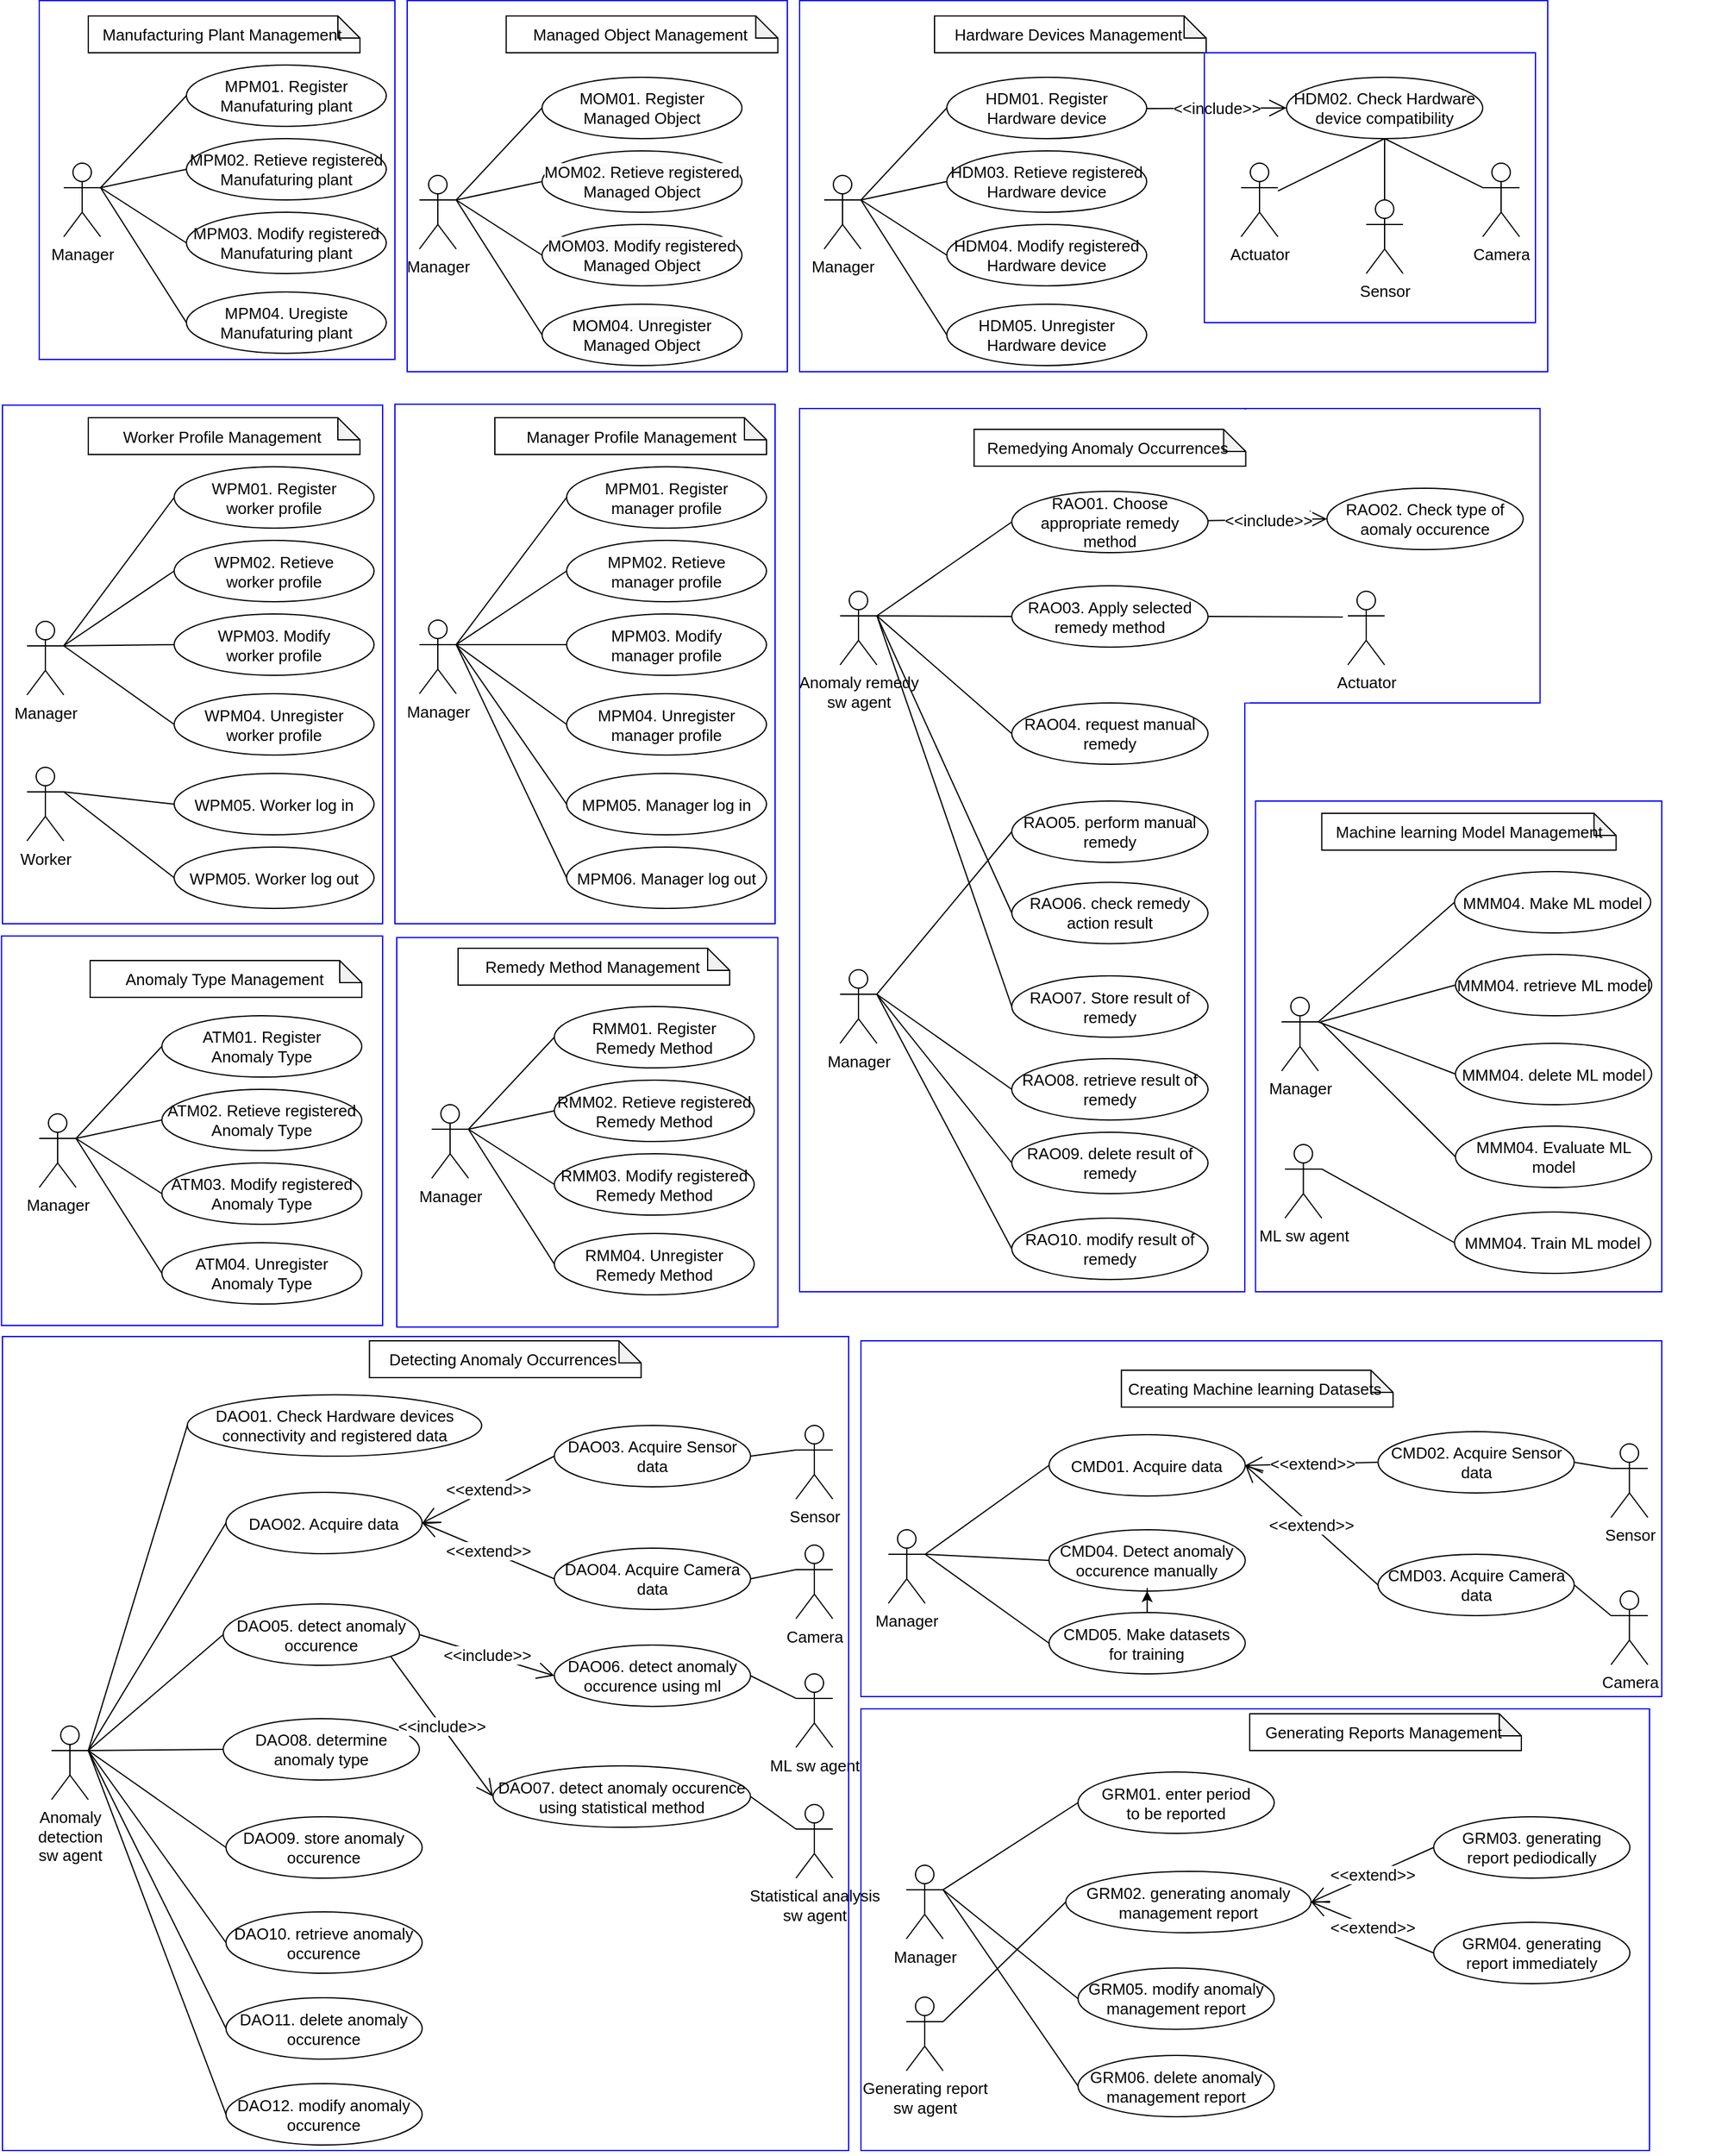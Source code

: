 <mxfile version="21.1.8" type="github">
  <diagram name="페이지-1" id="_cIs1WK6O-SLnFNUOiuj">
    <mxGraphModel dx="2736" dy="1056" grid="1" gridSize="10" guides="1" tooltips="1" connect="1" arrows="1" fold="1" page="1" pageScale="1" pageWidth="827" pageHeight="1169" math="0" shadow="0">
      <root>
        <mxCell id="0" />
        <mxCell id="1" parent="0" />
        <mxCell id="WUC7yIEMw71THdxbuktF-54" value="" style="group;fontSize=13;" vertex="1" connectable="0" parent="1">
          <mxGeometry x="-197" y="370" width="777" height="1423.5" as="geometry" />
        </mxCell>
        <mxCell id="WUC7yIEMw71THdxbuktF-212" value="" style="rounded=0;whiteSpace=wrap;html=1;fillColor=none;strokeColor=#0000ff;" vertex="1" parent="WUC7yIEMw71THdxbuktF-54">
          <mxGeometry x="37" width="363" height="720" as="geometry" />
        </mxCell>
        <mxCell id="WUC7yIEMw71THdxbuktF-219" value="" style="rounded=0;whiteSpace=wrap;html=1;fillColor=none;strokeColor=#0000ff;" vertex="1" parent="WUC7yIEMw71THdxbuktF-54">
          <mxGeometry x="400.75" width="240" height="240" as="geometry" />
        </mxCell>
        <mxCell id="WUC7yIEMw71THdxbuktF-55" value="Anomaly remedy&lt;br style=&quot;font-size: 13px;&quot;&gt;sw agent" style="shape=umlActor;verticalLabelPosition=bottom;verticalAlign=top;html=1;outlineConnect=0;fontSize=13;" vertex="1" parent="WUC7yIEMw71THdxbuktF-54">
          <mxGeometry x="70" y="149" width="30" height="60" as="geometry" />
        </mxCell>
        <mxCell id="WUC7yIEMw71THdxbuktF-56" value="RAO02.&amp;nbsp;Check type of aomaly occurence" style="ellipse;whiteSpace=wrap;html=1;fontSize=13;" vertex="1" parent="WUC7yIEMw71THdxbuktF-54">
          <mxGeometry x="467" y="65" width="160" height="50" as="geometry" />
        </mxCell>
        <mxCell id="WUC7yIEMw71THdxbuktF-57" value="RAO01.&amp;nbsp;Choose appropriate remedy method" style="ellipse;whiteSpace=wrap;html=1;fontSize=13;" vertex="1" parent="WUC7yIEMw71THdxbuktF-54">
          <mxGeometry x="210" y="67.5" width="160" height="50" as="geometry" />
        </mxCell>
        <mxCell id="WUC7yIEMw71THdxbuktF-58" value="RAO03. Apply selected remedy method" style="ellipse;whiteSpace=wrap;html=1;fontSize=13;" vertex="1" parent="WUC7yIEMw71THdxbuktF-54">
          <mxGeometry x="210" y="144.5" width="160" height="50" as="geometry" />
        </mxCell>
        <mxCell id="WUC7yIEMw71THdxbuktF-59" value="" style="endArrow=none;html=1;rounded=0;entryX=0;entryY=0.5;entryDx=0;entryDy=0;exitX=1;exitY=0.333;exitDx=0;exitDy=0;exitPerimeter=0;fontSize=13;" edge="1" parent="WUC7yIEMw71THdxbuktF-54" source="WUC7yIEMw71THdxbuktF-55" target="WUC7yIEMw71THdxbuktF-57">
          <mxGeometry width="50" height="50" relative="1" as="geometry">
            <mxPoint x="50" y="100" as="sourcePoint" />
            <mxPoint x="190" y="-25" as="targetPoint" />
          </mxGeometry>
        </mxCell>
        <mxCell id="WUC7yIEMw71THdxbuktF-60" value="" style="endArrow=none;html=1;rounded=0;entryX=0;entryY=0.5;entryDx=0;entryDy=0;exitX=1;exitY=0.333;exitDx=0;exitDy=0;exitPerimeter=0;fontSize=13;" edge="1" parent="WUC7yIEMw71THdxbuktF-54" source="WUC7yIEMw71THdxbuktF-55" target="WUC7yIEMw71THdxbuktF-58">
          <mxGeometry width="50" height="50" relative="1" as="geometry">
            <mxPoint x="40" y="90" as="sourcePoint" />
            <mxPoint x="190" y="45" as="targetPoint" />
          </mxGeometry>
        </mxCell>
        <mxCell id="WUC7yIEMw71THdxbuktF-61" value="" style="endArrow=none;html=1;rounded=0;entryX=0;entryY=0.5;entryDx=0;entryDy=0;exitX=1;exitY=0.333;exitDx=0;exitDy=0;exitPerimeter=0;fontSize=13;" edge="1" parent="WUC7yIEMw71THdxbuktF-54" source="WUC7yIEMw71THdxbuktF-55" target="WUC7yIEMw71THdxbuktF-68">
          <mxGeometry width="50" height="50" relative="1" as="geometry">
            <mxPoint x="40" y="100" as="sourcePoint" />
            <mxPoint x="210" y="565" as="targetPoint" />
          </mxGeometry>
        </mxCell>
        <mxCell id="WUC7yIEMw71THdxbuktF-62" value="Manager" style="shape=umlActor;verticalLabelPosition=bottom;verticalAlign=top;html=1;outlineConnect=0;fontSize=13;" vertex="1" parent="WUC7yIEMw71THdxbuktF-54">
          <mxGeometry x="70" y="457.5" width="30" height="60" as="geometry" />
        </mxCell>
        <mxCell id="WUC7yIEMw71THdxbuktF-63" value="RAO07. Store result of remedy" style="ellipse;whiteSpace=wrap;html=1;fontSize=13;" vertex="1" parent="WUC7yIEMw71THdxbuktF-54">
          <mxGeometry x="210" y="462.5" width="160" height="50" as="geometry" />
        </mxCell>
        <mxCell id="WUC7yIEMw71THdxbuktF-64" value="" style="endArrow=none;html=1;rounded=0;entryX=0;entryY=0.5;entryDx=0;entryDy=0;exitX=1;exitY=0.333;exitDx=0;exitDy=0;exitPerimeter=0;fontSize=13;" edge="1" parent="WUC7yIEMw71THdxbuktF-54" source="WUC7yIEMw71THdxbuktF-55" target="WUC7yIEMw71THdxbuktF-63">
          <mxGeometry width="50" height="50" relative="1" as="geometry">
            <mxPoint x="40" y="90" as="sourcePoint" />
            <mxPoint x="190" y="195" as="targetPoint" />
          </mxGeometry>
        </mxCell>
        <mxCell id="WUC7yIEMw71THdxbuktF-66" value="Actuator" style="shape=umlActor;verticalLabelPosition=bottom;verticalAlign=top;html=1;outlineConnect=0;fontSize=13;" vertex="1" parent="WUC7yIEMw71THdxbuktF-54">
          <mxGeometry x="484" y="149" width="30" height="60" as="geometry" />
        </mxCell>
        <mxCell id="WUC7yIEMw71THdxbuktF-68" value="RAO04. request manual remedy" style="ellipse;whiteSpace=wrap;html=1;fontSize=13;" vertex="1" parent="WUC7yIEMw71THdxbuktF-54">
          <mxGeometry x="210" y="240" width="160" height="50" as="geometry" />
        </mxCell>
        <mxCell id="WUC7yIEMw71THdxbuktF-69" value="RAO05. perform manual remedy" style="ellipse;whiteSpace=wrap;html=1;fontSize=13;" vertex="1" parent="WUC7yIEMw71THdxbuktF-54">
          <mxGeometry x="210" y="320" width="160" height="50" as="geometry" />
        </mxCell>
        <mxCell id="WUC7yIEMw71THdxbuktF-70" value="RAO06. check remedy &lt;br style=&quot;font-size: 13px;&quot;&gt;action result" style="ellipse;whiteSpace=wrap;html=1;fontSize=13;" vertex="1" parent="WUC7yIEMw71THdxbuktF-54">
          <mxGeometry x="210" y="386.25" width="160" height="50" as="geometry" />
        </mxCell>
        <mxCell id="WUC7yIEMw71THdxbuktF-71" value="" style="endArrow=none;html=1;rounded=0;entryX=0;entryY=0.5;entryDx=0;entryDy=0;exitX=1;exitY=0.333;exitDx=0;exitDy=0;exitPerimeter=0;fontSize=13;" edge="1" parent="WUC7yIEMw71THdxbuktF-54" source="WUC7yIEMw71THdxbuktF-55" target="WUC7yIEMw71THdxbuktF-70">
          <mxGeometry width="50" height="50" relative="1" as="geometry">
            <mxPoint x="40" y="165" as="sourcePoint" />
            <mxPoint x="220" y="498" as="targetPoint" />
          </mxGeometry>
        </mxCell>
        <mxCell id="WUC7yIEMw71THdxbuktF-72" value="" style="endArrow=none;html=1;rounded=0;entryX=0;entryY=0.5;entryDx=0;entryDy=0;exitX=1;exitY=0.333;exitDx=0;exitDy=0;exitPerimeter=0;fontSize=13;" edge="1" parent="WUC7yIEMw71THdxbuktF-54" source="WUC7yIEMw71THdxbuktF-62" target="WUC7yIEMw71THdxbuktF-69">
          <mxGeometry width="50" height="50" relative="1" as="geometry">
            <mxPoint x="50" y="100" as="sourcePoint" />
            <mxPoint x="220" y="575" as="targetPoint" />
          </mxGeometry>
        </mxCell>
        <mxCell id="WUC7yIEMw71THdxbuktF-73" value="RAO08. retrieve result of remedy" style="ellipse;whiteSpace=wrap;html=1;fontSize=13;" vertex="1" parent="WUC7yIEMw71THdxbuktF-54">
          <mxGeometry x="210" y="530" width="160" height="50" as="geometry" />
        </mxCell>
        <mxCell id="WUC7yIEMw71THdxbuktF-74" value="RAO09. delete result of remedy" style="ellipse;whiteSpace=wrap;html=1;fontSize=13;" vertex="1" parent="WUC7yIEMw71THdxbuktF-54">
          <mxGeometry x="210" y="590" width="160" height="50" as="geometry" />
        </mxCell>
        <mxCell id="WUC7yIEMw71THdxbuktF-75" value="RAO10. modify result of remedy" style="ellipse;whiteSpace=wrap;html=1;fontSize=13;" vertex="1" parent="WUC7yIEMw71THdxbuktF-54">
          <mxGeometry x="210" y="660" width="160" height="50" as="geometry" />
        </mxCell>
        <mxCell id="WUC7yIEMw71THdxbuktF-76" value="" style="endArrow=none;html=1;rounded=0;entryX=0;entryY=0.5;entryDx=0;entryDy=0;exitX=1;exitY=0.333;exitDx=0;exitDy=0;exitPerimeter=0;fontSize=13;" edge="1" parent="WUC7yIEMw71THdxbuktF-54" source="WUC7yIEMw71THdxbuktF-62" target="WUC7yIEMw71THdxbuktF-73">
          <mxGeometry width="50" height="50" relative="1" as="geometry">
            <mxPoint x="50" y="100" as="sourcePoint" />
            <mxPoint x="220" y="498" as="targetPoint" />
          </mxGeometry>
        </mxCell>
        <mxCell id="WUC7yIEMw71THdxbuktF-77" value="" style="endArrow=none;html=1;rounded=0;entryX=0;entryY=0.5;entryDx=0;entryDy=0;exitX=1;exitY=0.333;exitDx=0;exitDy=0;exitPerimeter=0;fontSize=13;" edge="1" parent="WUC7yIEMw71THdxbuktF-54" source="WUC7yIEMw71THdxbuktF-62" target="WUC7yIEMw71THdxbuktF-74">
          <mxGeometry width="50" height="50" relative="1" as="geometry">
            <mxPoint x="50" y="356" as="sourcePoint" />
            <mxPoint x="220" y="565" as="targetPoint" />
          </mxGeometry>
        </mxCell>
        <mxCell id="WUC7yIEMw71THdxbuktF-78" value="" style="endArrow=none;html=1;rounded=0;entryX=0;entryY=0.5;entryDx=0;entryDy=0;fontSize=13;exitX=1;exitY=0.333;exitDx=0;exitDy=0;exitPerimeter=0;" edge="1" parent="WUC7yIEMw71THdxbuktF-54" source="WUC7yIEMw71THdxbuktF-62" target="WUC7yIEMw71THdxbuktF-75">
          <mxGeometry width="50" height="50" relative="1" as="geometry">
            <mxPoint x="30" y="465" as="sourcePoint" />
            <mxPoint x="220" y="625" as="targetPoint" />
          </mxGeometry>
        </mxCell>
        <mxCell id="WUC7yIEMw71THdxbuktF-80" value="" style="group;fontSize=13;" vertex="1" connectable="0" parent="WUC7yIEMw71THdxbuktF-54">
          <mxGeometry x="430" y="310" width="347" height="1113.5" as="geometry" />
        </mxCell>
        <mxCell id="WUC7yIEMw71THdxbuktF-81" value="ML sw agent" style="shape=umlActor;verticalLabelPosition=bottom;verticalAlign=top;html=1;outlineConnect=0;fontSize=13;" vertex="1" parent="WUC7yIEMw71THdxbuktF-80">
          <mxGeometry x="2.75" y="290" width="30" height="60" as="geometry" />
        </mxCell>
        <mxCell id="WUC7yIEMw71THdxbuktF-82" value="MMM04. Train ML model" style="ellipse;whiteSpace=wrap;html=1;fontSize=13;" vertex="1" parent="WUC7yIEMw71THdxbuktF-80">
          <mxGeometry x="141" y="345" width="160" height="50" as="geometry" />
        </mxCell>
        <mxCell id="WUC7yIEMw71THdxbuktF-83" value="MMM04. retrieve ML model" style="ellipse;whiteSpace=wrap;html=1;fontSize=13;" vertex="1" parent="WUC7yIEMw71THdxbuktF-80">
          <mxGeometry x="141.75" y="135" width="160" height="50" as="geometry" />
        </mxCell>
        <mxCell id="WUC7yIEMw71THdxbuktF-84" value="MMM04. delete ML model" style="ellipse;whiteSpace=wrap;html=1;fontSize=13;" vertex="1" parent="WUC7yIEMw71THdxbuktF-80">
          <mxGeometry x="141.75" y="207.5" width="160" height="50" as="geometry" />
        </mxCell>
        <mxCell id="WUC7yIEMw71THdxbuktF-85" value="MMM04. Make ML model" style="ellipse;whiteSpace=wrap;html=1;fontSize=13;" vertex="1" parent="WUC7yIEMw71THdxbuktF-80">
          <mxGeometry x="141" y="67.5" width="160" height="50" as="geometry" />
        </mxCell>
        <mxCell id="WUC7yIEMw71THdxbuktF-86" value="MMM04. Evaluate ML model" style="ellipse;whiteSpace=wrap;html=1;fontSize=13;" vertex="1" parent="WUC7yIEMw71THdxbuktF-80">
          <mxGeometry x="141.75" y="275" width="160" height="50" as="geometry" />
        </mxCell>
        <mxCell id="WUC7yIEMw71THdxbuktF-87" value="Manager" style="shape=umlActor;verticalLabelPosition=bottom;verticalAlign=top;html=1;outlineConnect=0;fontSize=13;" vertex="1" parent="WUC7yIEMw71THdxbuktF-80">
          <mxGeometry y="170" width="30" height="60" as="geometry" />
        </mxCell>
        <mxCell id="WUC7yIEMw71THdxbuktF-88" value="Machine learning Model Management" style="shape=note;whiteSpace=wrap;html=1;backgroundOutline=1;darkOpacity=0.05;size=18;fontSize=13;" vertex="1" parent="WUC7yIEMw71THdxbuktF-80">
          <mxGeometry x="32.75" y="20" width="240" height="30" as="geometry" />
        </mxCell>
        <mxCell id="WUC7yIEMw71THdxbuktF-89" value="" style="endArrow=none;html=1;rounded=0;exitX=1;exitY=0.333;exitDx=0;exitDy=0;exitPerimeter=0;entryX=0;entryY=0.5;entryDx=0;entryDy=0;fontSize=13;" edge="1" parent="WUC7yIEMw71THdxbuktF-80" source="WUC7yIEMw71THdxbuktF-87" target="WUC7yIEMw71THdxbuktF-85">
          <mxGeometry width="50" height="50" relative="1" as="geometry">
            <mxPoint x="-58.25" y="-160" as="sourcePoint" />
            <mxPoint x="42.75" y="-87" as="targetPoint" />
          </mxGeometry>
        </mxCell>
        <mxCell id="WUC7yIEMw71THdxbuktF-90" value="" style="endArrow=none;html=1;rounded=0;entryX=0;entryY=0.5;entryDx=0;entryDy=0;fontSize=13;" edge="1" parent="WUC7yIEMw71THdxbuktF-80" target="WUC7yIEMw71THdxbuktF-83">
          <mxGeometry width="50" height="50" relative="1" as="geometry">
            <mxPoint x="31.75" y="190" as="sourcePoint" />
            <mxPoint x="150.75" y="103" as="targetPoint" />
          </mxGeometry>
        </mxCell>
        <mxCell id="WUC7yIEMw71THdxbuktF-91" value="" style="endArrow=none;html=1;rounded=0;exitX=1;exitY=0.333;exitDx=0;exitDy=0;exitPerimeter=0;entryX=0;entryY=0.5;entryDx=0;entryDy=0;fontSize=13;" edge="1" parent="WUC7yIEMw71THdxbuktF-80" source="WUC7yIEMw71THdxbuktF-87" target="WUC7yIEMw71THdxbuktF-84">
          <mxGeometry width="50" height="50" relative="1" as="geometry">
            <mxPoint x="31.75" y="130" as="sourcePoint" />
            <mxPoint x="151.75" y="170" as="targetPoint" />
          </mxGeometry>
        </mxCell>
        <mxCell id="WUC7yIEMw71THdxbuktF-92" value="" style="endArrow=none;html=1;rounded=0;entryX=0;entryY=0.5;entryDx=0;entryDy=0;fontSize=13;" edge="1" parent="WUC7yIEMw71THdxbuktF-80" target="WUC7yIEMw71THdxbuktF-86">
          <mxGeometry width="50" height="50" relative="1" as="geometry">
            <mxPoint x="31.75" y="190" as="sourcePoint" />
            <mxPoint x="151.75" y="243" as="targetPoint" />
          </mxGeometry>
        </mxCell>
        <mxCell id="WUC7yIEMw71THdxbuktF-93" value="" style="endArrow=none;html=1;rounded=0;entryX=0;entryY=0.5;entryDx=0;entryDy=0;exitX=1;exitY=0.333;exitDx=0;exitDy=0;exitPerimeter=0;fontSize=13;" edge="1" parent="WUC7yIEMw71THdxbuktF-80" source="WUC7yIEMw71THdxbuktF-81" target="WUC7yIEMw71THdxbuktF-82">
          <mxGeometry width="50" height="50" relative="1" as="geometry">
            <mxPoint x="41.75" y="130" as="sourcePoint" />
            <mxPoint x="151.75" y="310" as="targetPoint" />
          </mxGeometry>
        </mxCell>
        <mxCell id="WUC7yIEMw71THdxbuktF-213" value="" style="rounded=0;whiteSpace=wrap;html=1;fillColor=none;strokeColor=#0000ff;" vertex="1" parent="WUC7yIEMw71THdxbuktF-80">
          <mxGeometry x="-21.25" y="10" width="331.25" height="400" as="geometry" />
        </mxCell>
        <mxCell id="WUC7yIEMw71THdxbuktF-217" value="" style="rounded=0;whiteSpace=wrap;html=1;fillColor=none;strokeColor=#0000ff;" vertex="1" parent="WUC7yIEMw71THdxbuktF-80">
          <mxGeometry x="-343" y="450" width="653" height="290" as="geometry" />
        </mxCell>
        <mxCell id="WUC7yIEMw71THdxbuktF-218" value="" style="rounded=0;whiteSpace=wrap;html=1;fillColor=none;strokeColor=#0000ff;" vertex="1" parent="WUC7yIEMw71THdxbuktF-80">
          <mxGeometry x="-343" y="750" width="643" height="360" as="geometry" />
        </mxCell>
        <mxCell id="WUC7yIEMw71THdxbuktF-220" value="" style="endArrow=none;html=1;rounded=0;entryX=0.996;entryY=0.001;entryDx=0;entryDy=0;exitX=0.999;exitY=0.333;exitDx=0;exitDy=0;exitPerimeter=0;strokeColor=#FFFFFF;strokeWidth=9;entryPerimeter=0;" edge="1" parent="WUC7yIEMw71THdxbuktF-54">
          <mxGeometry width="50" height="50" relative="1" as="geometry">
            <mxPoint x="399.637" y="239.76" as="sourcePoint" />
            <mxPoint x="398.548" y="0.72" as="targetPoint" />
          </mxGeometry>
        </mxCell>
        <mxCell id="WUC7yIEMw71THdxbuktF-67" value="" style="endArrow=none;html=1;rounded=0;entryX=1;entryY=0.5;entryDx=0;entryDy=0;fontSize=13;" edge="1" parent="WUC7yIEMw71THdxbuktF-54" target="WUC7yIEMw71THdxbuktF-58">
          <mxGeometry width="50" height="50" relative="1" as="geometry">
            <mxPoint x="480" y="170" as="sourcePoint" />
            <mxPoint x="220" y="180" as="targetPoint" />
          </mxGeometry>
        </mxCell>
        <mxCell id="WUC7yIEMw71THdxbuktF-65" value="Remedying Anomaly Occurrences&amp;nbsp;" style="shape=note;whiteSpace=wrap;html=1;backgroundOutline=1;darkOpacity=0.05;size=18;fontSize=13;" vertex="1" parent="WUC7yIEMw71THdxbuktF-54">
          <mxGeometry x="179.25" y="17" width="221.5" height="30" as="geometry" />
        </mxCell>
        <mxCell id="WUC7yIEMw71THdxbuktF-79" value="&amp;lt;&amp;lt;include&amp;gt;&amp;gt;" style="endArrow=none;endSize=16;endFill=0;html=1;rounded=0;exitX=0;exitY=0.5;exitDx=0;exitDy=0;startArrow=open;startFill=0;startSize=12;fontSize=13;" edge="1" parent="WUC7yIEMw71THdxbuktF-54" source="WUC7yIEMw71THdxbuktF-56" target="WUC7yIEMw71THdxbuktF-57">
          <mxGeometry width="160" relative="1" as="geometry">
            <mxPoint x="484" y="94.5" as="sourcePoint" />
            <mxPoint x="374" y="94.5" as="targetPoint" />
          </mxGeometry>
        </mxCell>
        <mxCell id="WUC7yIEMw71THdxbuktF-1" value="" style="group;fontSize=13;" vertex="1" connectable="0" parent="1">
          <mxGeometry x="-790" y="377.5" width="342.25" height="832.5" as="geometry" />
        </mxCell>
        <mxCell id="WUC7yIEMw71THdxbuktF-2" value="Manager" style="shape=umlActor;verticalLabelPosition=bottom;verticalAlign=top;html=1;outlineConnect=0;fontSize=13;" vertex="1" parent="WUC7yIEMw71THdxbuktF-1">
          <mxGeometry y="166" width="30" height="60" as="geometry" />
        </mxCell>
        <mxCell id="WUC7yIEMw71THdxbuktF-3" value="WPM01. Register &lt;br style=&quot;font-size: 13px;&quot;&gt;worker profile" style="ellipse;whiteSpace=wrap;html=1;fontSize=13;" vertex="1" parent="WUC7yIEMw71THdxbuktF-1">
          <mxGeometry x="120" y="40" width="163" height="50" as="geometry" />
        </mxCell>
        <mxCell id="WUC7yIEMw71THdxbuktF-4" value="WPM02. Retieve&lt;br style=&quot;border-color: var(--border-color); font-size: 13px;&quot;&gt;worker profile" style="ellipse;whiteSpace=wrap;html=1;fontSize=13;" vertex="1" parent="WUC7yIEMw71THdxbuktF-1">
          <mxGeometry x="120" y="100" width="163" height="50" as="geometry" />
        </mxCell>
        <mxCell id="WUC7yIEMw71THdxbuktF-5" value="WPM03. Modify&lt;br style=&quot;border-color: var(--border-color); font-size: 13px;&quot;&gt;worker profile" style="ellipse;whiteSpace=wrap;html=1;fontSize=13;" vertex="1" parent="WUC7yIEMw71THdxbuktF-1">
          <mxGeometry x="120" y="160" width="163" height="50" as="geometry" />
        </mxCell>
        <mxCell id="WUC7yIEMw71THdxbuktF-6" value="WPM04. Unregister&lt;br style=&quot;border-color: var(--border-color); font-size: 13px;&quot;&gt;worker profile" style="ellipse;whiteSpace=wrap;html=1;fontSize=13;" vertex="1" parent="WUC7yIEMw71THdxbuktF-1">
          <mxGeometry x="120" y="225" width="163" height="50" as="geometry" />
        </mxCell>
        <mxCell id="WUC7yIEMw71THdxbuktF-7" value="" style="endArrow=none;html=1;rounded=0;exitX=1;exitY=0.333;exitDx=0;exitDy=0;exitPerimeter=0;entryX=0;entryY=0.5;entryDx=0;entryDy=0;fontSize=13;" edge="1" parent="WUC7yIEMw71THdxbuktF-1" source="WUC7yIEMw71THdxbuktF-2" target="WUC7yIEMw71THdxbuktF-3">
          <mxGeometry width="50" height="50" relative="1" as="geometry">
            <mxPoint x="280" y="300" as="sourcePoint" />
            <mxPoint x="330" y="250" as="targetPoint" />
          </mxGeometry>
        </mxCell>
        <mxCell id="WUC7yIEMw71THdxbuktF-8" value="" style="endArrow=none;html=1;rounded=0;entryX=0;entryY=0.5;entryDx=0;entryDy=0;fontSize=13;" edge="1" parent="WUC7yIEMw71THdxbuktF-1" source="WUC7yIEMw71THdxbuktF-2" target="WUC7yIEMw71THdxbuktF-4">
          <mxGeometry width="50" height="50" relative="1" as="geometry">
            <mxPoint x="40" y="200" as="sourcePoint" />
            <mxPoint x="130" y="75" as="targetPoint" />
          </mxGeometry>
        </mxCell>
        <mxCell id="WUC7yIEMw71THdxbuktF-9" value="" style="endArrow=none;html=1;rounded=0;entryX=0;entryY=0.5;entryDx=0;entryDy=0;exitX=1;exitY=0.333;exitDx=0;exitDy=0;exitPerimeter=0;fontSize=13;" edge="1" parent="WUC7yIEMw71THdxbuktF-1" source="WUC7yIEMw71THdxbuktF-2" target="WUC7yIEMw71THdxbuktF-5">
          <mxGeometry width="50" height="50" relative="1" as="geometry">
            <mxPoint x="40" y="190" as="sourcePoint" />
            <mxPoint x="130" y="135" as="targetPoint" />
          </mxGeometry>
        </mxCell>
        <mxCell id="WUC7yIEMw71THdxbuktF-10" value="" style="endArrow=none;html=1;rounded=0;entryX=0;entryY=0.5;entryDx=0;entryDy=0;exitX=1;exitY=0.333;exitDx=0;exitDy=0;exitPerimeter=0;fontSize=13;" edge="1" parent="WUC7yIEMw71THdxbuktF-1" source="WUC7yIEMw71THdxbuktF-2" target="WUC7yIEMw71THdxbuktF-6">
          <mxGeometry width="50" height="50" relative="1" as="geometry">
            <mxPoint x="40" y="200" as="sourcePoint" />
            <mxPoint x="130" y="195" as="targetPoint" />
          </mxGeometry>
        </mxCell>
        <mxCell id="WUC7yIEMw71THdxbuktF-11" value="WPM05. Worker log in" style="ellipse;whiteSpace=wrap;html=1;fontSize=13;" vertex="1" parent="WUC7yIEMw71THdxbuktF-1">
          <mxGeometry x="120" y="290" width="163" height="50" as="geometry" />
        </mxCell>
        <mxCell id="WUC7yIEMw71THdxbuktF-12" value="WPM05. Worker log out" style="ellipse;whiteSpace=wrap;html=1;fontSize=13;" vertex="1" parent="WUC7yIEMw71THdxbuktF-1">
          <mxGeometry x="120" y="350" width="163" height="50" as="geometry" />
        </mxCell>
        <mxCell id="WUC7yIEMw71THdxbuktF-13" value="" style="endArrow=none;html=1;rounded=0;entryX=0;entryY=0.5;entryDx=0;entryDy=0;exitX=1;exitY=0.333;exitDx=0;exitDy=0;exitPerimeter=0;fontSize=13;" edge="1" parent="WUC7yIEMw71THdxbuktF-1" source="WUC7yIEMw71THdxbuktF-16" target="WUC7yIEMw71THdxbuktF-11">
          <mxGeometry width="50" height="50" relative="1" as="geometry">
            <mxPoint x="40" y="200" as="sourcePoint" />
            <mxPoint x="370" y="360" as="targetPoint" />
          </mxGeometry>
        </mxCell>
        <mxCell id="WUC7yIEMw71THdxbuktF-14" value="" style="endArrow=none;html=1;rounded=0;entryX=0;entryY=0.5;entryDx=0;entryDy=0;exitX=1;exitY=0.333;exitDx=0;exitDy=0;exitPerimeter=0;fontSize=13;" edge="1" parent="WUC7yIEMw71THdxbuktF-1" source="WUC7yIEMw71THdxbuktF-16" target="WUC7yIEMw71THdxbuktF-12">
          <mxGeometry width="50" height="50" relative="1" as="geometry">
            <mxPoint x="40" y="190" as="sourcePoint" />
            <mxPoint x="370" y="360" as="targetPoint" />
          </mxGeometry>
        </mxCell>
        <mxCell id="WUC7yIEMw71THdxbuktF-15" value="Worker Profile Management&amp;nbsp;" style="shape=note;whiteSpace=wrap;html=1;backgroundOutline=1;darkOpacity=0.05;size=18;fontSize=13;" vertex="1" parent="WUC7yIEMw71THdxbuktF-1">
          <mxGeometry x="50" width="221.5" height="30" as="geometry" />
        </mxCell>
        <mxCell id="WUC7yIEMw71THdxbuktF-16" value="Worker" style="shape=umlActor;verticalLabelPosition=bottom;verticalAlign=top;html=1;outlineConnect=0;fontSize=13;" vertex="1" parent="WUC7yIEMw71THdxbuktF-1">
          <mxGeometry y="285" width="30" height="60" as="geometry" />
        </mxCell>
        <mxCell id="WUC7yIEMw71THdxbuktF-214" value="" style="rounded=0;whiteSpace=wrap;html=1;fillColor=none;strokeColor=#0000ff;" vertex="1" parent="WUC7yIEMw71THdxbuktF-1">
          <mxGeometry x="-20.75" y="422.5" width="310.75" height="317.5" as="geometry" />
        </mxCell>
        <mxCell id="WUC7yIEMw71THdxbuktF-17" value="" style="group;fontSize=13;" vertex="1" connectable="0" parent="1">
          <mxGeometry x="-470" y="377.5" width="312.25" height="413.5" as="geometry" />
        </mxCell>
        <mxCell id="WUC7yIEMw71THdxbuktF-18" value="Manager" style="shape=umlActor;verticalLabelPosition=bottom;verticalAlign=top;html=1;outlineConnect=0;fontSize=13;" vertex="1" parent="WUC7yIEMw71THdxbuktF-17">
          <mxGeometry y="165" width="30" height="60" as="geometry" />
        </mxCell>
        <mxCell id="WUC7yIEMw71THdxbuktF-19" value="MPM01. Register &lt;br style=&quot;font-size: 13px;&quot;&gt;manager profile" style="ellipse;whiteSpace=wrap;html=1;fontSize=13;" vertex="1" parent="WUC7yIEMw71THdxbuktF-17">
          <mxGeometry x="120" y="40" width="163" height="50" as="geometry" />
        </mxCell>
        <mxCell id="WUC7yIEMw71THdxbuktF-20" value="MPM02. Retieve&lt;br style=&quot;border-color: var(--border-color); font-size: 13px;&quot;&gt;manager profile" style="ellipse;whiteSpace=wrap;html=1;fontSize=13;" vertex="1" parent="WUC7yIEMw71THdxbuktF-17">
          <mxGeometry x="120" y="100" width="163" height="50" as="geometry" />
        </mxCell>
        <mxCell id="WUC7yIEMw71THdxbuktF-21" value="MPM03. Modify&lt;br style=&quot;border-color: var(--border-color); font-size: 13px;&quot;&gt;manager profile" style="ellipse;whiteSpace=wrap;html=1;fontSize=13;" vertex="1" parent="WUC7yIEMw71THdxbuktF-17">
          <mxGeometry x="120" y="160" width="163" height="50" as="geometry" />
        </mxCell>
        <mxCell id="WUC7yIEMw71THdxbuktF-22" value="MPM04. Unregister&lt;br style=&quot;border-color: var(--border-color); font-size: 13px;&quot;&gt;manager profile" style="ellipse;whiteSpace=wrap;html=1;fontSize=13;" vertex="1" parent="WUC7yIEMw71THdxbuktF-17">
          <mxGeometry x="120" y="225" width="163" height="50" as="geometry" />
        </mxCell>
        <mxCell id="WUC7yIEMw71THdxbuktF-23" value="" style="endArrow=none;html=1;rounded=0;exitX=1;exitY=0.333;exitDx=0;exitDy=0;exitPerimeter=0;entryX=0;entryY=0.5;entryDx=0;entryDy=0;fontSize=13;" edge="1" parent="WUC7yIEMw71THdxbuktF-17" source="WUC7yIEMw71THdxbuktF-18" target="WUC7yIEMw71THdxbuktF-19">
          <mxGeometry width="50" height="50" relative="1" as="geometry">
            <mxPoint x="280" y="300" as="sourcePoint" />
            <mxPoint x="330" y="250" as="targetPoint" />
          </mxGeometry>
        </mxCell>
        <mxCell id="WUC7yIEMw71THdxbuktF-24" value="" style="endArrow=none;html=1;rounded=0;entryX=0;entryY=0.5;entryDx=0;entryDy=0;fontSize=13;" edge="1" parent="WUC7yIEMw71THdxbuktF-17" source="WUC7yIEMw71THdxbuktF-18" target="WUC7yIEMw71THdxbuktF-20">
          <mxGeometry width="50" height="50" relative="1" as="geometry">
            <mxPoint x="40" y="200" as="sourcePoint" />
            <mxPoint x="130" y="75" as="targetPoint" />
          </mxGeometry>
        </mxCell>
        <mxCell id="WUC7yIEMw71THdxbuktF-25" value="" style="endArrow=none;html=1;rounded=0;entryX=0;entryY=0.5;entryDx=0;entryDy=0;exitX=1;exitY=0.333;exitDx=0;exitDy=0;exitPerimeter=0;fontSize=13;" edge="1" parent="WUC7yIEMw71THdxbuktF-17" source="WUC7yIEMw71THdxbuktF-18" target="WUC7yIEMw71THdxbuktF-21">
          <mxGeometry width="50" height="50" relative="1" as="geometry">
            <mxPoint x="40" y="190" as="sourcePoint" />
            <mxPoint x="130" y="135" as="targetPoint" />
          </mxGeometry>
        </mxCell>
        <mxCell id="WUC7yIEMw71THdxbuktF-26" value="" style="endArrow=none;html=1;rounded=0;entryX=0;entryY=0.5;entryDx=0;entryDy=0;exitX=1;exitY=0.333;exitDx=0;exitDy=0;exitPerimeter=0;fontSize=13;" edge="1" parent="WUC7yIEMw71THdxbuktF-17" source="WUC7yIEMw71THdxbuktF-18" target="WUC7yIEMw71THdxbuktF-22">
          <mxGeometry width="50" height="50" relative="1" as="geometry">
            <mxPoint x="40" y="200" as="sourcePoint" />
            <mxPoint x="130" y="195" as="targetPoint" />
          </mxGeometry>
        </mxCell>
        <mxCell id="WUC7yIEMw71THdxbuktF-27" value="MPM05. Manager log in" style="ellipse;whiteSpace=wrap;html=1;fontSize=13;" vertex="1" parent="WUC7yIEMw71THdxbuktF-17">
          <mxGeometry x="120" y="290" width="163" height="50" as="geometry" />
        </mxCell>
        <mxCell id="WUC7yIEMw71THdxbuktF-28" value="MPM06. Manager log out" style="ellipse;whiteSpace=wrap;html=1;fontSize=13;" vertex="1" parent="WUC7yIEMw71THdxbuktF-17">
          <mxGeometry x="120" y="350" width="163" height="50" as="geometry" />
        </mxCell>
        <mxCell id="WUC7yIEMw71THdxbuktF-29" value="" style="endArrow=none;html=1;rounded=0;entryX=0;entryY=0.5;entryDx=0;entryDy=0;exitX=1;exitY=0.333;exitDx=0;exitDy=0;exitPerimeter=0;fontSize=13;" edge="1" parent="WUC7yIEMw71THdxbuktF-17" source="WUC7yIEMw71THdxbuktF-18" target="WUC7yIEMw71THdxbuktF-27">
          <mxGeometry width="50" height="50" relative="1" as="geometry">
            <mxPoint x="40" y="200" as="sourcePoint" />
            <mxPoint x="370" y="360" as="targetPoint" />
          </mxGeometry>
        </mxCell>
        <mxCell id="WUC7yIEMw71THdxbuktF-30" value="" style="endArrow=none;html=1;rounded=0;entryX=0;entryY=0.5;entryDx=0;entryDy=0;exitX=1;exitY=0.333;exitDx=0;exitDy=0;exitPerimeter=0;fontSize=13;" edge="1" parent="WUC7yIEMw71THdxbuktF-17" source="WUC7yIEMw71THdxbuktF-18" target="WUC7yIEMw71THdxbuktF-28">
          <mxGeometry width="50" height="50" relative="1" as="geometry">
            <mxPoint x="40" y="190" as="sourcePoint" />
            <mxPoint x="370" y="360" as="targetPoint" />
          </mxGeometry>
        </mxCell>
        <mxCell id="WUC7yIEMw71THdxbuktF-31" value="Manager Profile Management" style="shape=note;whiteSpace=wrap;html=1;backgroundOutline=1;darkOpacity=0.05;size=18;fontSize=13;" vertex="1" parent="WUC7yIEMw71THdxbuktF-17">
          <mxGeometry x="61.5" width="221.5" height="30" as="geometry" />
        </mxCell>
        <mxCell id="WUC7yIEMw71THdxbuktF-32" value="" style="group;fontSize=13;" vertex="1" connectable="0" parent="1">
          <mxGeometry x="-470" y="50" width="292.25" height="285" as="geometry" />
        </mxCell>
        <mxCell id="WUC7yIEMw71THdxbuktF-33" value="Manager" style="shape=umlActor;verticalLabelPosition=bottom;verticalAlign=top;html=1;outlineConnect=0;fontSize=13;" vertex="1" parent="WUC7yIEMw71THdxbuktF-32">
          <mxGeometry y="130" width="30" height="60" as="geometry" />
        </mxCell>
        <mxCell id="WUC7yIEMw71THdxbuktF-34" value="MOM01. Register &lt;br style=&quot;font-size: 13px;&quot;&gt;Managed Object" style="ellipse;whiteSpace=wrap;html=1;fontSize=13;" vertex="1" parent="WUC7yIEMw71THdxbuktF-32">
          <mxGeometry x="100" y="50" width="163" height="50" as="geometry" />
        </mxCell>
        <mxCell id="WUC7yIEMw71THdxbuktF-35" value="&lt;span style=&quot;color: rgb(0, 0, 0); font-family: Helvetica; font-size: 13px; font-style: normal; font-variant-ligatures: normal; font-variant-caps: normal; font-weight: 400; letter-spacing: normal; orphans: 2; text-align: center; text-indent: 0px; text-transform: none; widows: 2; word-spacing: 0px; -webkit-text-stroke-width: 0px; background-color: rgb(251, 251, 251); text-decoration-thickness: initial; text-decoration-style: initial; text-decoration-color: initial; float: none; display: inline !important;&quot;&gt;MOM02. Retieve registered Managed Object&lt;/span&gt;" style="ellipse;whiteSpace=wrap;html=1;fontSize=13;" vertex="1" parent="WUC7yIEMw71THdxbuktF-32">
          <mxGeometry x="100" y="110" width="163" height="50" as="geometry" />
        </mxCell>
        <mxCell id="WUC7yIEMw71THdxbuktF-36" value="&lt;span style=&quot;color: rgb(0, 0, 0); font-family: Helvetica; font-size: 13px; font-style: normal; font-variant-ligatures: normal; font-variant-caps: normal; font-weight: 400; letter-spacing: normal; orphans: 2; text-align: center; text-indent: 0px; text-transform: none; widows: 2; word-spacing: 0px; -webkit-text-stroke-width: 0px; background-color: rgb(251, 251, 251); text-decoration-thickness: initial; text-decoration-style: initial; text-decoration-color: initial; float: none; display: inline !important;&quot;&gt;MOM03. Modify registered Managed Object&lt;/span&gt;" style="ellipse;whiteSpace=wrap;html=1;fontSize=13;" vertex="1" parent="WUC7yIEMw71THdxbuktF-32">
          <mxGeometry x="100" y="170" width="163" height="50" as="geometry" />
        </mxCell>
        <mxCell id="WUC7yIEMw71THdxbuktF-37" value="&lt;span style=&quot;color: rgb(0, 0, 0); font-family: Helvetica; font-size: 13px; font-style: normal; font-variant-ligatures: normal; font-variant-caps: normal; font-weight: 400; letter-spacing: normal; orphans: 2; text-align: center; text-indent: 0px; text-transform: none; widows: 2; word-spacing: 0px; -webkit-text-stroke-width: 0px; background-color: rgb(251, 251, 251); text-decoration-thickness: initial; text-decoration-style: initial; text-decoration-color: initial; float: none; display: inline !important;&quot;&gt;MOM04. Unregister &lt;br style=&quot;font-size: 13px;&quot;&gt;Managed Object&lt;/span&gt;" style="ellipse;whiteSpace=wrap;html=1;fontSize=13;" vertex="1" parent="WUC7yIEMw71THdxbuktF-32">
          <mxGeometry x="100" y="235" width="163" height="50" as="geometry" />
        </mxCell>
        <mxCell id="WUC7yIEMw71THdxbuktF-38" value="" style="endArrow=none;html=1;rounded=0;exitX=1;exitY=0.333;exitDx=0;exitDy=0;exitPerimeter=0;entryX=0;entryY=0.5;entryDx=0;entryDy=0;fontSize=13;" edge="1" parent="WUC7yIEMw71THdxbuktF-32" source="WUC7yIEMw71THdxbuktF-33" target="WUC7yIEMw71THdxbuktF-34">
          <mxGeometry width="50" height="50" relative="1" as="geometry">
            <mxPoint x="260" y="310" as="sourcePoint" />
            <mxPoint x="310" y="260" as="targetPoint" />
          </mxGeometry>
        </mxCell>
        <mxCell id="WUC7yIEMw71THdxbuktF-39" value="" style="endArrow=none;html=1;rounded=0;entryX=0;entryY=0.5;entryDx=0;entryDy=0;fontSize=13;" edge="1" parent="WUC7yIEMw71THdxbuktF-32" target="WUC7yIEMw71THdxbuktF-35">
          <mxGeometry width="50" height="50" relative="1" as="geometry">
            <mxPoint x="30" y="150" as="sourcePoint" />
            <mxPoint x="110" y="85" as="targetPoint" />
          </mxGeometry>
        </mxCell>
        <mxCell id="WUC7yIEMw71THdxbuktF-40" value="" style="endArrow=none;html=1;rounded=0;entryX=0;entryY=0.5;entryDx=0;entryDy=0;fontSize=13;" edge="1" parent="WUC7yIEMw71THdxbuktF-32" target="WUC7yIEMw71THdxbuktF-36">
          <mxGeometry width="50" height="50" relative="1" as="geometry">
            <mxPoint x="30" y="150" as="sourcePoint" />
            <mxPoint x="110" y="145" as="targetPoint" />
          </mxGeometry>
        </mxCell>
        <mxCell id="WUC7yIEMw71THdxbuktF-41" value="" style="endArrow=none;html=1;rounded=0;entryX=0;entryY=0.5;entryDx=0;entryDy=0;fontSize=13;" edge="1" parent="WUC7yIEMw71THdxbuktF-32" target="WUC7yIEMw71THdxbuktF-37">
          <mxGeometry width="50" height="50" relative="1" as="geometry">
            <mxPoint x="30" y="150" as="sourcePoint" />
            <mxPoint x="110" y="205" as="targetPoint" />
          </mxGeometry>
        </mxCell>
        <mxCell id="WUC7yIEMw71THdxbuktF-42" value="Managed Object Management&amp;nbsp;" style="shape=note;whiteSpace=wrap;html=1;backgroundOutline=1;darkOpacity=0.05;size=18;fontSize=13;" vertex="1" parent="WUC7yIEMw71THdxbuktF-32">
          <mxGeometry x="70.75" width="221.5" height="30" as="geometry" />
        </mxCell>
        <mxCell id="WUC7yIEMw71THdxbuktF-43" value="" style="group;fontSize=13;" vertex="1" connectable="0" parent="1">
          <mxGeometry x="-760" y="50" width="292.25" height="275" as="geometry" />
        </mxCell>
        <mxCell id="WUC7yIEMw71THdxbuktF-44" value="Manager" style="shape=umlActor;verticalLabelPosition=bottom;verticalAlign=top;html=1;outlineConnect=0;fontSize=13;" vertex="1" parent="WUC7yIEMw71THdxbuktF-43">
          <mxGeometry y="120" width="30" height="60" as="geometry" />
        </mxCell>
        <mxCell id="WUC7yIEMw71THdxbuktF-45" value="MPM01. Register Manufaturing plant" style="ellipse;whiteSpace=wrap;html=1;fontSize=13;" vertex="1" parent="WUC7yIEMw71THdxbuktF-43">
          <mxGeometry x="100" y="40" width="163" height="50" as="geometry" />
        </mxCell>
        <mxCell id="WUC7yIEMw71THdxbuktF-46" value="MPM02. Retieve registered Manufaturing plant" style="ellipse;whiteSpace=wrap;html=1;fontSize=13;" vertex="1" parent="WUC7yIEMw71THdxbuktF-43">
          <mxGeometry x="100" y="100" width="163" height="50" as="geometry" />
        </mxCell>
        <mxCell id="WUC7yIEMw71THdxbuktF-47" value="MPM03. Modify registered Manufaturing plant" style="ellipse;whiteSpace=wrap;html=1;fontSize=13;" vertex="1" parent="WUC7yIEMw71THdxbuktF-43">
          <mxGeometry x="100" y="160" width="163" height="50" as="geometry" />
        </mxCell>
        <mxCell id="WUC7yIEMw71THdxbuktF-48" value="MPM04. Uregiste Manufaturing plant" style="ellipse;whiteSpace=wrap;html=1;fontSize=13;" vertex="1" parent="WUC7yIEMw71THdxbuktF-43">
          <mxGeometry x="100" y="225" width="163" height="50" as="geometry" />
        </mxCell>
        <mxCell id="WUC7yIEMw71THdxbuktF-49" value="" style="endArrow=none;html=1;rounded=0;exitX=1;exitY=0.333;exitDx=0;exitDy=0;exitPerimeter=0;entryX=0;entryY=0.5;entryDx=0;entryDy=0;fontSize=13;" edge="1" parent="WUC7yIEMw71THdxbuktF-43" source="WUC7yIEMw71THdxbuktF-44" target="WUC7yIEMw71THdxbuktF-45">
          <mxGeometry width="50" height="50" relative="1" as="geometry">
            <mxPoint x="260" y="300" as="sourcePoint" />
            <mxPoint x="310" y="250" as="targetPoint" />
          </mxGeometry>
        </mxCell>
        <mxCell id="WUC7yIEMw71THdxbuktF-50" value="" style="endArrow=none;html=1;rounded=0;entryX=0;entryY=0.5;entryDx=0;entryDy=0;fontSize=13;" edge="1" parent="WUC7yIEMw71THdxbuktF-43" target="WUC7yIEMw71THdxbuktF-46">
          <mxGeometry width="50" height="50" relative="1" as="geometry">
            <mxPoint x="30" y="140" as="sourcePoint" />
            <mxPoint x="110" y="75" as="targetPoint" />
          </mxGeometry>
        </mxCell>
        <mxCell id="WUC7yIEMw71THdxbuktF-51" value="" style="endArrow=none;html=1;rounded=0;entryX=0;entryY=0.5;entryDx=0;entryDy=0;fontSize=13;" edge="1" parent="WUC7yIEMw71THdxbuktF-43" target="WUC7yIEMw71THdxbuktF-47">
          <mxGeometry width="50" height="50" relative="1" as="geometry">
            <mxPoint x="30" y="140" as="sourcePoint" />
            <mxPoint x="110" y="135" as="targetPoint" />
          </mxGeometry>
        </mxCell>
        <mxCell id="WUC7yIEMw71THdxbuktF-52" value="" style="endArrow=none;html=1;rounded=0;entryX=0;entryY=0.5;entryDx=0;entryDy=0;fontSize=13;" edge="1" parent="WUC7yIEMw71THdxbuktF-43" target="WUC7yIEMw71THdxbuktF-48">
          <mxGeometry width="50" height="50" relative="1" as="geometry">
            <mxPoint x="30" y="140" as="sourcePoint" />
            <mxPoint x="110" y="195" as="targetPoint" />
          </mxGeometry>
        </mxCell>
        <mxCell id="WUC7yIEMw71THdxbuktF-53" value="Manufacturing Plant Management&amp;nbsp;" style="shape=note;whiteSpace=wrap;html=1;backgroundOutline=1;darkOpacity=0.05;size=18;fontSize=13;" vertex="1" parent="WUC7yIEMw71THdxbuktF-43">
          <mxGeometry x="20" width="221.5" height="30" as="geometry" />
        </mxCell>
        <mxCell id="WUC7yIEMw71THdxbuktF-94" value="" style="group;fontSize=13;" vertex="1" connectable="0" parent="1">
          <mxGeometry x="-460" y="810" width="263" height="282.5" as="geometry" />
        </mxCell>
        <mxCell id="WUC7yIEMw71THdxbuktF-95" value="Manager" style="shape=umlActor;verticalLabelPosition=bottom;verticalAlign=top;html=1;outlineConnect=0;fontSize=13;" vertex="1" parent="WUC7yIEMw71THdxbuktF-94">
          <mxGeometry y="127.5" width="30" height="60" as="geometry" />
        </mxCell>
        <mxCell id="WUC7yIEMw71THdxbuktF-96" value="RMM01. Register &lt;br style=&quot;font-size: 13px;&quot;&gt;Remedy Method" style="ellipse;whiteSpace=wrap;html=1;fontSize=13;" vertex="1" parent="WUC7yIEMw71THdxbuktF-94">
          <mxGeometry x="100" y="47.5" width="163" height="50" as="geometry" />
        </mxCell>
        <mxCell id="WUC7yIEMw71THdxbuktF-97" value="RMM02. Retieve registered Remedy Method" style="ellipse;whiteSpace=wrap;html=1;fontSize=13;" vertex="1" parent="WUC7yIEMw71THdxbuktF-94">
          <mxGeometry x="100" y="107.5" width="163" height="50" as="geometry" />
        </mxCell>
        <mxCell id="WUC7yIEMw71THdxbuktF-98" value="RMM03. Modify registered Remedy Method" style="ellipse;whiteSpace=wrap;html=1;fontSize=13;" vertex="1" parent="WUC7yIEMw71THdxbuktF-94">
          <mxGeometry x="100" y="167.5" width="163" height="50" as="geometry" />
        </mxCell>
        <mxCell id="WUC7yIEMw71THdxbuktF-99" value="RMM04. Unregister &lt;br style=&quot;font-size: 13px;&quot;&gt;Remedy Method" style="ellipse;whiteSpace=wrap;html=1;fontSize=13;" vertex="1" parent="WUC7yIEMw71THdxbuktF-94">
          <mxGeometry x="100" y="232.5" width="163" height="50" as="geometry" />
        </mxCell>
        <mxCell id="WUC7yIEMw71THdxbuktF-100" value="" style="endArrow=none;html=1;rounded=0;exitX=1;exitY=0.333;exitDx=0;exitDy=0;exitPerimeter=0;entryX=0;entryY=0.5;entryDx=0;entryDy=0;fontSize=13;" edge="1" parent="WUC7yIEMw71THdxbuktF-94" source="WUC7yIEMw71THdxbuktF-95" target="WUC7yIEMw71THdxbuktF-96">
          <mxGeometry width="50" height="50" relative="1" as="geometry">
            <mxPoint x="260" y="307.5" as="sourcePoint" />
            <mxPoint x="310" y="257.5" as="targetPoint" />
          </mxGeometry>
        </mxCell>
        <mxCell id="WUC7yIEMw71THdxbuktF-101" value="" style="endArrow=none;html=1;rounded=0;entryX=0;entryY=0.5;entryDx=0;entryDy=0;fontSize=13;" edge="1" parent="WUC7yIEMw71THdxbuktF-94" target="WUC7yIEMw71THdxbuktF-97">
          <mxGeometry width="50" height="50" relative="1" as="geometry">
            <mxPoint x="30" y="147.5" as="sourcePoint" />
            <mxPoint x="110" y="82.5" as="targetPoint" />
          </mxGeometry>
        </mxCell>
        <mxCell id="WUC7yIEMw71THdxbuktF-102" value="" style="endArrow=none;html=1;rounded=0;entryX=0;entryY=0.5;entryDx=0;entryDy=0;fontSize=13;" edge="1" parent="WUC7yIEMw71THdxbuktF-94" target="WUC7yIEMw71THdxbuktF-98">
          <mxGeometry width="50" height="50" relative="1" as="geometry">
            <mxPoint x="30" y="147.5" as="sourcePoint" />
            <mxPoint x="110" y="142.5" as="targetPoint" />
          </mxGeometry>
        </mxCell>
        <mxCell id="WUC7yIEMw71THdxbuktF-103" value="" style="endArrow=none;html=1;rounded=0;entryX=0;entryY=0.5;entryDx=0;entryDy=0;fontSize=13;" edge="1" parent="WUC7yIEMw71THdxbuktF-94" target="WUC7yIEMw71THdxbuktF-99">
          <mxGeometry width="50" height="50" relative="1" as="geometry">
            <mxPoint x="30" y="147.5" as="sourcePoint" />
            <mxPoint x="110" y="202.5" as="targetPoint" />
          </mxGeometry>
        </mxCell>
        <mxCell id="WUC7yIEMw71THdxbuktF-104" value="Remedy Method Management&amp;nbsp;" style="shape=note;whiteSpace=wrap;html=1;backgroundOutline=1;darkOpacity=0.05;size=18;fontSize=13;" vertex="1" parent="WUC7yIEMw71THdxbuktF-94">
          <mxGeometry x="21.5" width="221.5" height="30" as="geometry" />
        </mxCell>
        <mxCell id="WUC7yIEMw71THdxbuktF-105" value="" style="group;fontSize=13;" vertex="1" connectable="0" parent="1">
          <mxGeometry x="-140" y="50" width="567" height="285" as="geometry" />
        </mxCell>
        <mxCell id="WUC7yIEMw71THdxbuktF-106" value="Manager" style="shape=umlActor;verticalLabelPosition=bottom;verticalAlign=top;html=1;outlineConnect=0;fontSize=13;" vertex="1" parent="WUC7yIEMw71THdxbuktF-105">
          <mxGeometry y="130" width="30" height="60" as="geometry" />
        </mxCell>
        <mxCell id="WUC7yIEMw71THdxbuktF-107" value="HDM01. Register &lt;br style=&quot;font-size: 13px;&quot;&gt;Hardware device" style="ellipse;whiteSpace=wrap;html=1;fontSize=13;" vertex="1" parent="WUC7yIEMw71THdxbuktF-105">
          <mxGeometry x="100" y="50" width="163" height="50" as="geometry" />
        </mxCell>
        <mxCell id="WUC7yIEMw71THdxbuktF-108" value="HDM03. Retieve registered Hardware device" style="ellipse;whiteSpace=wrap;html=1;fontSize=13;" vertex="1" parent="WUC7yIEMw71THdxbuktF-105">
          <mxGeometry x="100" y="110" width="163" height="50" as="geometry" />
        </mxCell>
        <mxCell id="WUC7yIEMw71THdxbuktF-109" value="HDM04. Modify registered Hardware device" style="ellipse;whiteSpace=wrap;html=1;fontSize=13;" vertex="1" parent="WUC7yIEMw71THdxbuktF-105">
          <mxGeometry x="100" y="170" width="163" height="50" as="geometry" />
        </mxCell>
        <mxCell id="WUC7yIEMw71THdxbuktF-110" value="HDM05. Unregister &lt;br style=&quot;font-size: 13px;&quot;&gt;Hardware device" style="ellipse;whiteSpace=wrap;html=1;fontSize=13;" vertex="1" parent="WUC7yIEMw71THdxbuktF-105">
          <mxGeometry x="100" y="235" width="163" height="50" as="geometry" />
        </mxCell>
        <mxCell id="WUC7yIEMw71THdxbuktF-111" value="" style="endArrow=none;html=1;rounded=0;exitX=1;exitY=0.333;exitDx=0;exitDy=0;exitPerimeter=0;entryX=0;entryY=0.5;entryDx=0;entryDy=0;fontSize=13;" edge="1" parent="WUC7yIEMw71THdxbuktF-105" source="WUC7yIEMw71THdxbuktF-106" target="WUC7yIEMw71THdxbuktF-107">
          <mxGeometry width="50" height="50" relative="1" as="geometry">
            <mxPoint x="260" y="310" as="sourcePoint" />
            <mxPoint x="310" y="260" as="targetPoint" />
          </mxGeometry>
        </mxCell>
        <mxCell id="WUC7yIEMw71THdxbuktF-112" value="" style="endArrow=none;html=1;rounded=0;entryX=0;entryY=0.5;entryDx=0;entryDy=0;fontSize=13;" edge="1" parent="WUC7yIEMw71THdxbuktF-105" target="WUC7yIEMw71THdxbuktF-108">
          <mxGeometry width="50" height="50" relative="1" as="geometry">
            <mxPoint x="30" y="150" as="sourcePoint" />
            <mxPoint x="110" y="85" as="targetPoint" />
          </mxGeometry>
        </mxCell>
        <mxCell id="WUC7yIEMw71THdxbuktF-113" value="" style="endArrow=none;html=1;rounded=0;entryX=0;entryY=0.5;entryDx=0;entryDy=0;fontSize=13;" edge="1" parent="WUC7yIEMw71THdxbuktF-105" target="WUC7yIEMw71THdxbuktF-109">
          <mxGeometry width="50" height="50" relative="1" as="geometry">
            <mxPoint x="30" y="150" as="sourcePoint" />
            <mxPoint x="110" y="145" as="targetPoint" />
          </mxGeometry>
        </mxCell>
        <mxCell id="WUC7yIEMw71THdxbuktF-114" value="" style="endArrow=none;html=1;rounded=0;entryX=0;entryY=0.5;entryDx=0;entryDy=0;fontSize=13;" edge="1" parent="WUC7yIEMw71THdxbuktF-105" target="WUC7yIEMw71THdxbuktF-110">
          <mxGeometry width="50" height="50" relative="1" as="geometry">
            <mxPoint x="30" y="150" as="sourcePoint" />
            <mxPoint x="110" y="205" as="targetPoint" />
          </mxGeometry>
        </mxCell>
        <mxCell id="WUC7yIEMw71THdxbuktF-115" value="Hardware Devices Management&amp;nbsp;" style="shape=note;whiteSpace=wrap;html=1;backgroundOutline=1;darkOpacity=0.05;size=18;fontSize=13;" vertex="1" parent="WUC7yIEMw71THdxbuktF-105">
          <mxGeometry x="90" width="221.5" height="30" as="geometry" />
        </mxCell>
        <mxCell id="WUC7yIEMw71THdxbuktF-116" value="Camera" style="shape=umlActor;verticalLabelPosition=bottom;verticalAlign=top;html=1;outlineConnect=0;fontSize=13;" vertex="1" parent="WUC7yIEMw71THdxbuktF-105">
          <mxGeometry x="537" y="120" width="30" height="60" as="geometry" />
        </mxCell>
        <mxCell id="WUC7yIEMw71THdxbuktF-117" value="Sensor" style="shape=umlActor;verticalLabelPosition=bottom;verticalAlign=top;html=1;outlineConnect=0;fontSize=13;" vertex="1" parent="WUC7yIEMw71THdxbuktF-105">
          <mxGeometry x="442" y="150" width="30" height="60" as="geometry" />
        </mxCell>
        <mxCell id="WUC7yIEMw71THdxbuktF-118" value="Actuator" style="shape=umlActor;verticalLabelPosition=bottom;verticalAlign=top;html=1;outlineConnect=0;fontSize=13;" vertex="1" parent="WUC7yIEMw71THdxbuktF-105">
          <mxGeometry x="340" y="120" width="30" height="60" as="geometry" />
        </mxCell>
        <mxCell id="WUC7yIEMw71THdxbuktF-119" value="" style="endArrow=none;html=1;rounded=0;exitX=0;exitY=0.333;exitDx=0;exitDy=0;exitPerimeter=0;entryX=0.5;entryY=1;entryDx=0;entryDy=0;fontSize=13;" edge="1" parent="WUC7yIEMw71THdxbuktF-105" source="WUC7yIEMw71THdxbuktF-116" target="WUC7yIEMw71THdxbuktF-122">
          <mxGeometry width="50" height="50" relative="1" as="geometry">
            <mxPoint x="40" y="160" as="sourcePoint" />
            <mxPoint x="610" y="75" as="targetPoint" />
          </mxGeometry>
        </mxCell>
        <mxCell id="WUC7yIEMw71THdxbuktF-120" value="" style="endArrow=none;html=1;rounded=0;exitX=0.5;exitY=0;exitDx=0;exitDy=0;exitPerimeter=0;entryX=0.5;entryY=1;entryDx=0;entryDy=0;fontSize=13;" edge="1" parent="WUC7yIEMw71THdxbuktF-105" source="WUC7yIEMw71THdxbuktF-117" target="WUC7yIEMw71THdxbuktF-122">
          <mxGeometry width="50" height="50" relative="1" as="geometry">
            <mxPoint x="440" y="60" as="sourcePoint" />
            <mxPoint x="600" y="90" as="targetPoint" />
          </mxGeometry>
        </mxCell>
        <mxCell id="WUC7yIEMw71THdxbuktF-121" value="" style="endArrow=none;html=1;rounded=0;entryX=0.5;entryY=1;entryDx=0;entryDy=0;fontSize=13;" edge="1" parent="WUC7yIEMw71THdxbuktF-105" source="WUC7yIEMw71THdxbuktF-118" target="WUC7yIEMw71THdxbuktF-122">
          <mxGeometry width="50" height="50" relative="1" as="geometry">
            <mxPoint x="440" y="170" as="sourcePoint" />
            <mxPoint x="610" y="110" as="targetPoint" />
          </mxGeometry>
        </mxCell>
        <mxCell id="WUC7yIEMw71THdxbuktF-122" value="HDM02.&amp;nbsp;Check&amp;nbsp;Hardware device compatibility" style="ellipse;whiteSpace=wrap;html=1;fontSize=13;" vertex="1" parent="WUC7yIEMw71THdxbuktF-105">
          <mxGeometry x="377" y="50" width="160" height="50" as="geometry" />
        </mxCell>
        <mxCell id="WUC7yIEMw71THdxbuktF-123" value="&amp;lt;&amp;lt;include&amp;gt;&amp;gt;" style="endArrow=none;endSize=16;endFill=0;html=1;rounded=0;exitX=0;exitY=0.5;exitDx=0;exitDy=0;startArrow=open;startFill=0;startSize=12;fontSize=13;" edge="1" parent="WUC7yIEMw71THdxbuktF-105" source="WUC7yIEMw71THdxbuktF-122">
          <mxGeometry width="160" relative="1" as="geometry">
            <mxPoint x="377" y="77" as="sourcePoint" />
            <mxPoint x="263" y="75.5" as="targetPoint" />
          </mxGeometry>
        </mxCell>
        <mxCell id="WUC7yIEMw71THdxbuktF-124" value="" style="group;fontSize=13;" vertex="1" connectable="0" parent="1">
          <mxGeometry x="-87.63" y="1144" width="619.25" height="257.5" as="geometry" />
        </mxCell>
        <mxCell id="WUC7yIEMw71THdxbuktF-125" value="Creating Machine learning Datasets&amp;nbsp;" style="shape=note;whiteSpace=wrap;html=1;backgroundOutline=1;darkOpacity=0.05;size=18;fontSize=13;" vertex="1" parent="WUC7yIEMw71THdxbuktF-124">
          <mxGeometry x="190" y="10" width="221.5" height="30" as="geometry" />
        </mxCell>
        <mxCell id="WUC7yIEMw71THdxbuktF-126" value="Manager" style="shape=umlActor;verticalLabelPosition=bottom;verticalAlign=top;html=1;outlineConnect=0;fontSize=13;" vertex="1" parent="WUC7yIEMw71THdxbuktF-124">
          <mxGeometry y="140" width="30" height="60" as="geometry" />
        </mxCell>
        <mxCell id="WUC7yIEMw71THdxbuktF-127" value="CMD01. Acquire data" style="ellipse;whiteSpace=wrap;html=1;fontSize=13;" vertex="1" parent="WUC7yIEMw71THdxbuktF-124">
          <mxGeometry x="131" y="62.5" width="160" height="50" as="geometry" />
        </mxCell>
        <mxCell id="WUC7yIEMw71THdxbuktF-128" value="CMD02. Acquire Sensor data" style="ellipse;whiteSpace=wrap;html=1;fontSize=13;" vertex="1" parent="WUC7yIEMw71THdxbuktF-124">
          <mxGeometry x="399.25" y="60" width="160" height="50" as="geometry" />
        </mxCell>
        <mxCell id="WUC7yIEMw71THdxbuktF-129" value="Sensor" style="shape=umlActor;verticalLabelPosition=bottom;verticalAlign=top;html=1;outlineConnect=0;fontSize=13;" vertex="1" parent="WUC7yIEMw71THdxbuktF-124">
          <mxGeometry x="589.25" y="70" width="30" height="60" as="geometry" />
        </mxCell>
        <mxCell id="WUC7yIEMw71THdxbuktF-130" value="Camera" style="shape=umlActor;verticalLabelPosition=bottom;verticalAlign=top;html=1;outlineConnect=0;fontSize=13;" vertex="1" parent="WUC7yIEMw71THdxbuktF-124">
          <mxGeometry x="589.25" y="190" width="30" height="60" as="geometry" />
        </mxCell>
        <mxCell id="WUC7yIEMw71THdxbuktF-131" value="" style="endArrow=none;html=1;rounded=0;exitX=0;exitY=0.333;exitDx=0;exitDy=0;exitPerimeter=0;entryX=1;entryY=0.5;entryDx=0;entryDy=0;fontSize=13;" edge="1" parent="WUC7yIEMw71THdxbuktF-124" source="WUC7yIEMw71THdxbuktF-129" target="WUC7yIEMw71THdxbuktF-128">
          <mxGeometry width="50" height="50" relative="1" as="geometry">
            <mxPoint x="509.25" y="415" as="sourcePoint" />
            <mxPoint x="699.25" y="135" as="targetPoint" />
          </mxGeometry>
        </mxCell>
        <mxCell id="WUC7yIEMw71THdxbuktF-132" value="" style="endArrow=none;html=1;rounded=0;exitX=0;exitY=0.333;exitDx=0;exitDy=0;exitPerimeter=0;entryX=1;entryY=0.5;entryDx=0;entryDy=0;fontSize=13;" edge="1" parent="WUC7yIEMw71THdxbuktF-124" source="WUC7yIEMw71THdxbuktF-130" target="WUC7yIEMw71THdxbuktF-133">
          <mxGeometry width="50" height="50" relative="1" as="geometry">
            <mxPoint x="510.25" y="185" as="sourcePoint" />
            <mxPoint x="789.25" y="235" as="targetPoint" />
          </mxGeometry>
        </mxCell>
        <mxCell id="WUC7yIEMw71THdxbuktF-133" value="CMD03. Acquire Camera data" style="ellipse;whiteSpace=wrap;html=1;fontSize=13;" vertex="1" parent="WUC7yIEMw71THdxbuktF-124">
          <mxGeometry x="399.25" y="160" width="160" height="50" as="geometry" />
        </mxCell>
        <mxCell id="WUC7yIEMw71THdxbuktF-134" value="&amp;lt;&amp;lt;extend&amp;gt;&amp;gt;" style="endArrow=open;endSize=12;endFill=0;html=1;rounded=0;exitX=0;exitY=0.5;exitDx=0;exitDy=0;entryX=1;entryY=0.5;entryDx=0;entryDy=0;fontSize=13;" edge="1" parent="WUC7yIEMw71THdxbuktF-124" source="WUC7yIEMw71THdxbuktF-128" target="WUC7yIEMw71THdxbuktF-127">
          <mxGeometry width="160" relative="1" as="geometry">
            <mxPoint x="449.25" y="373" as="sourcePoint" />
            <mxPoint x="321.25" y="370" as="targetPoint" />
          </mxGeometry>
        </mxCell>
        <mxCell id="WUC7yIEMw71THdxbuktF-135" value="&amp;lt;&amp;lt;extend&amp;gt;&amp;gt;" style="endArrow=open;endSize=12;endFill=0;html=1;rounded=0;exitX=0;exitY=0.5;exitDx=0;exitDy=0;entryX=1;entryY=0.5;entryDx=0;entryDy=0;fontSize=13;" edge="1" parent="WUC7yIEMw71THdxbuktF-124" source="WUC7yIEMw71THdxbuktF-133" target="WUC7yIEMw71THdxbuktF-127">
          <mxGeometry width="160" relative="1" as="geometry">
            <mxPoint x="449.25" y="373" as="sourcePoint" />
            <mxPoint x="321.25" y="370" as="targetPoint" />
          </mxGeometry>
        </mxCell>
        <mxCell id="WUC7yIEMw71THdxbuktF-136" value="CMD04. Detect anomaly occurence manually" style="ellipse;whiteSpace=wrap;html=1;fontSize=13;" vertex="1" parent="WUC7yIEMw71THdxbuktF-124">
          <mxGeometry x="131" y="140" width="160" height="50" as="geometry" />
        </mxCell>
        <mxCell id="WUC7yIEMw71THdxbuktF-137" value="" style="edgeStyle=orthogonalEdgeStyle;rounded=0;orthogonalLoop=1;jettySize=auto;html=1;fontSize=13;" edge="1" parent="WUC7yIEMw71THdxbuktF-124" source="WUC7yIEMw71THdxbuktF-138" target="WUC7yIEMw71THdxbuktF-136">
          <mxGeometry relative="1" as="geometry" />
        </mxCell>
        <mxCell id="WUC7yIEMw71THdxbuktF-138" value="CMD05. Make datasets &lt;br style=&quot;font-size: 13px;&quot;&gt;for training" style="ellipse;whiteSpace=wrap;html=1;fontSize=13;" vertex="1" parent="WUC7yIEMw71THdxbuktF-124">
          <mxGeometry x="131" y="207.5" width="160" height="50" as="geometry" />
        </mxCell>
        <mxCell id="WUC7yIEMw71THdxbuktF-139" value="" style="endArrow=none;html=1;rounded=0;exitX=1;exitY=0.333;exitDx=0;exitDy=0;exitPerimeter=0;entryX=0;entryY=0.5;entryDx=0;entryDy=0;fontSize=13;" edge="1" parent="WUC7yIEMw71THdxbuktF-124" source="WUC7yIEMw71THdxbuktF-126" target="WUC7yIEMw71THdxbuktF-127">
          <mxGeometry width="50" height="50" relative="1" as="geometry">
            <mxPoint x="-560" y="368" as="sourcePoint" />
            <mxPoint x="-490" y="293" as="targetPoint" />
          </mxGeometry>
        </mxCell>
        <mxCell id="WUC7yIEMw71THdxbuktF-140" value="" style="endArrow=none;html=1;rounded=0;exitX=1;exitY=0.333;exitDx=0;exitDy=0;exitPerimeter=0;entryX=0;entryY=0.5;entryDx=0;entryDy=0;fontSize=13;" edge="1" parent="WUC7yIEMw71THdxbuktF-124" source="WUC7yIEMw71THdxbuktF-126" target="WUC7yIEMw71THdxbuktF-136">
          <mxGeometry width="50" height="50" relative="1" as="geometry">
            <mxPoint x="40" y="170" as="sourcePoint" />
            <mxPoint x="141" y="98" as="targetPoint" />
          </mxGeometry>
        </mxCell>
        <mxCell id="WUC7yIEMw71THdxbuktF-141" value="" style="endArrow=none;html=1;rounded=0;exitX=1;exitY=0.333;exitDx=0;exitDy=0;exitPerimeter=0;entryX=0;entryY=0.5;entryDx=0;entryDy=0;fontSize=13;" edge="1" parent="WUC7yIEMw71THdxbuktF-124" source="WUC7yIEMw71THdxbuktF-126" target="WUC7yIEMw71THdxbuktF-138">
          <mxGeometry width="50" height="50" relative="1" as="geometry">
            <mxPoint x="40" y="170" as="sourcePoint" />
            <mxPoint x="141" y="185" as="targetPoint" />
          </mxGeometry>
        </mxCell>
        <mxCell id="WUC7yIEMw71THdxbuktF-142" value="" style="group" vertex="1" connectable="0" parent="1">
          <mxGeometry x="-73" y="1434" width="590" height="328.5" as="geometry" />
        </mxCell>
        <mxCell id="WUC7yIEMw71THdxbuktF-143" value="Generating report&lt;br style=&quot;font-size: 13px;&quot;&gt;sw agent" style="shape=umlActor;verticalLabelPosition=bottom;verticalAlign=top;html=1;outlineConnect=0;fontSize=13;" vertex="1" parent="WUC7yIEMw71THdxbuktF-142">
          <mxGeometry y="231" width="30" height="60" as="geometry" />
        </mxCell>
        <mxCell id="WUC7yIEMw71THdxbuktF-144" value="GRM01. enter period &lt;br style=&quot;font-size: 13px;&quot;&gt;to be reported" style="ellipse;whiteSpace=wrap;html=1;fontSize=13;" vertex="1" parent="WUC7yIEMw71THdxbuktF-142">
          <mxGeometry x="140" y="47.5" width="160" height="50" as="geometry" />
        </mxCell>
        <mxCell id="WUC7yIEMw71THdxbuktF-145" value="GRM05. modify anomaly management report" style="ellipse;whiteSpace=wrap;html=1;fontSize=13;" vertex="1" parent="WUC7yIEMw71THdxbuktF-142">
          <mxGeometry x="140" y="207.25" width="160" height="50" as="geometry" />
        </mxCell>
        <mxCell id="WUC7yIEMw71THdxbuktF-146" value="GRM06. delete anomaly management report" style="ellipse;whiteSpace=wrap;html=1;fontSize=13;" vertex="1" parent="WUC7yIEMw71THdxbuktF-142">
          <mxGeometry x="140" y="278.5" width="160" height="50" as="geometry" />
        </mxCell>
        <mxCell id="WUC7yIEMw71THdxbuktF-147" value="" style="endArrow=none;html=1;rounded=0;exitX=0;exitY=0.5;exitDx=0;exitDy=0;entryX=1;entryY=0.333;entryDx=0;entryDy=0;entryPerimeter=0;fontSize=13;" edge="1" parent="WUC7yIEMw71THdxbuktF-142" source="WUC7yIEMw71THdxbuktF-145" target="WUC7yIEMw71THdxbuktF-149">
          <mxGeometry width="50" height="50" relative="1" as="geometry">
            <mxPoint x="140" y="108.5" as="sourcePoint" />
            <mxPoint x="30" y="-34" as="targetPoint" />
          </mxGeometry>
        </mxCell>
        <mxCell id="WUC7yIEMw71THdxbuktF-148" value="Generating Reports Management&amp;nbsp;" style="shape=note;whiteSpace=wrap;html=1;backgroundOutline=1;darkOpacity=0.05;size=18;fontSize=13;" vertex="1" parent="WUC7yIEMw71THdxbuktF-142">
          <mxGeometry x="280" width="221.5" height="30" as="geometry" />
        </mxCell>
        <mxCell id="WUC7yIEMw71THdxbuktF-149" value="Manager" style="shape=umlActor;verticalLabelPosition=bottom;verticalAlign=top;html=1;outlineConnect=0;fontSize=13;" vertex="1" parent="WUC7yIEMw71THdxbuktF-142">
          <mxGeometry y="123.5" width="30" height="60" as="geometry" />
        </mxCell>
        <mxCell id="WUC7yIEMw71THdxbuktF-150" value="" style="endArrow=none;html=1;rounded=0;entryX=1;entryY=0.333;entryDx=0;entryDy=0;entryPerimeter=0;exitX=0;exitY=0.5;exitDx=0;exitDy=0;fontSize=13;" edge="1" parent="WUC7yIEMw71THdxbuktF-142" source="WUC7yIEMw71THdxbuktF-144" target="WUC7yIEMw71THdxbuktF-149">
          <mxGeometry width="50" height="50" relative="1" as="geometry">
            <mxPoint x="140" y="-60.25" as="sourcePoint" />
            <mxPoint x="50" y="-220.25" as="targetPoint" />
          </mxGeometry>
        </mxCell>
        <mxCell id="WUC7yIEMw71THdxbuktF-151" value="" style="endArrow=none;html=1;rounded=0;exitX=0;exitY=0.5;exitDx=0;exitDy=0;entryX=1;entryY=0.333;entryDx=0;entryDy=0;entryPerimeter=0;fontSize=13;" edge="1" parent="WUC7yIEMw71THdxbuktF-142" source="WUC7yIEMw71THdxbuktF-146" target="WUC7yIEMw71THdxbuktF-149">
          <mxGeometry width="50" height="50" relative="1" as="geometry">
            <mxPoint x="140" y="259" as="sourcePoint" />
            <mxPoint x="30" y="-34" as="targetPoint" />
          </mxGeometry>
        </mxCell>
        <mxCell id="WUC7yIEMw71THdxbuktF-152" value="GRM02. generating anomaly management report" style="ellipse;whiteSpace=wrap;html=1;fontSize=13;" vertex="1" parent="WUC7yIEMw71THdxbuktF-142">
          <mxGeometry x="130" y="128.5" width="200" height="50" as="geometry" />
        </mxCell>
        <mxCell id="WUC7yIEMw71THdxbuktF-153" value="" style="endArrow=none;html=1;rounded=0;exitX=0;exitY=0.5;exitDx=0;exitDy=0;entryX=1;entryY=0.333;entryDx=0;entryDy=0;entryPerimeter=0;fontSize=13;" edge="1" parent="WUC7yIEMw71THdxbuktF-142" source="WUC7yIEMw71THdxbuktF-152" target="WUC7yIEMw71THdxbuktF-143">
          <mxGeometry width="50" height="50" relative="1" as="geometry">
            <mxPoint x="150" y="264" as="sourcePoint" />
            <mxPoint x="40" y="154" as="targetPoint" />
          </mxGeometry>
        </mxCell>
        <mxCell id="WUC7yIEMw71THdxbuktF-154" value="GRM03. generating &lt;br style=&quot;font-size: 13px;&quot;&gt;report pediodically" style="ellipse;whiteSpace=wrap;html=1;fontSize=13;" vertex="1" parent="WUC7yIEMw71THdxbuktF-142">
          <mxGeometry x="430" y="84" width="160" height="50" as="geometry" />
        </mxCell>
        <mxCell id="WUC7yIEMw71THdxbuktF-155" value="GRM04. generating &lt;br style=&quot;font-size: 13px;&quot;&gt;report immediately" style="ellipse;whiteSpace=wrap;html=1;fontSize=13;" vertex="1" parent="WUC7yIEMw71THdxbuktF-142">
          <mxGeometry x="430" y="170" width="160" height="50" as="geometry" />
        </mxCell>
        <mxCell id="WUC7yIEMw71THdxbuktF-156" value="&amp;lt;&amp;lt;extend&amp;gt;&amp;gt;" style="endArrow=open;endSize=12;endFill=0;html=1;rounded=0;exitX=0;exitY=0.5;exitDx=0;exitDy=0;entryX=1;entryY=0.5;entryDx=0;entryDy=0;fontSize=13;" edge="1" parent="WUC7yIEMw71THdxbuktF-142" source="WUC7yIEMw71THdxbuktF-154" target="WUC7yIEMw71THdxbuktF-152">
          <mxGeometry width="160" relative="1" as="geometry">
            <mxPoint x="160" y="-124" as="sourcePoint" />
            <mxPoint x="-10" y="-24" as="targetPoint" />
          </mxGeometry>
        </mxCell>
        <mxCell id="WUC7yIEMw71THdxbuktF-157" value="&amp;lt;&amp;lt;extend&amp;gt;&amp;gt;" style="endArrow=open;endSize=12;endFill=0;html=1;rounded=0;exitX=0;exitY=0.5;exitDx=0;exitDy=0;entryX=1;entryY=0.5;entryDx=0;entryDy=0;fontSize=13;" edge="1" parent="WUC7yIEMw71THdxbuktF-142" source="WUC7yIEMw71THdxbuktF-155" target="WUC7yIEMw71THdxbuktF-152">
          <mxGeometry width="160" relative="1" as="geometry">
            <mxPoint x="480" y="130" as="sourcePoint" />
            <mxPoint x="340" y="164" as="targetPoint" />
          </mxGeometry>
        </mxCell>
        <mxCell id="WUC7yIEMw71THdxbuktF-158" value="" style="group;fontSize=13;" vertex="1" connectable="0" parent="1">
          <mxGeometry x="-780" y="1100" width="960" height="690" as="geometry" />
        </mxCell>
        <mxCell id="WUC7yIEMw71THdxbuktF-159" value="Anomaly &lt;br&gt;detection&lt;br style=&quot;font-size: 13px;&quot;&gt;sw agent" style="shape=umlActor;verticalLabelPosition=bottom;verticalAlign=top;html=1;outlineConnect=0;fontSize=13;" vertex="1" parent="WUC7yIEMw71THdxbuktF-158">
          <mxGeometry x="10" y="344" width="30" height="60" as="geometry" />
        </mxCell>
        <mxCell id="WUC7yIEMw71THdxbuktF-160" value="DAO01. Check Hardware devices connectivity and registered data" style="ellipse;whiteSpace=wrap;html=1;fontSize=13;" vertex="1" parent="WUC7yIEMw71THdxbuktF-158">
          <mxGeometry x="120.75" y="74" width="240" height="50" as="geometry" />
        </mxCell>
        <mxCell id="WUC7yIEMw71THdxbuktF-161" value="DAO02. Acquire data" style="ellipse;whiteSpace=wrap;html=1;fontSize=13;" vertex="1" parent="WUC7yIEMw71THdxbuktF-158">
          <mxGeometry x="152.25" y="153.5" width="160" height="50" as="geometry" />
        </mxCell>
        <mxCell id="WUC7yIEMw71THdxbuktF-162" value="DAO05. detect anomaly occurence" style="ellipse;whiteSpace=wrap;html=1;fontSize=13;" vertex="1" parent="WUC7yIEMw71THdxbuktF-158">
          <mxGeometry x="150" y="244.5" width="160" height="50" as="geometry" />
        </mxCell>
        <mxCell id="WUC7yIEMw71THdxbuktF-163" value="Statistical analysis&lt;br style=&quot;font-size: 13px;&quot;&gt;sw agent" style="shape=umlActor;verticalLabelPosition=bottom;verticalAlign=top;html=1;outlineConnect=0;fontSize=13;" vertex="1" parent="WUC7yIEMw71THdxbuktF-158">
          <mxGeometry x="617" y="408" width="30" height="60" as="geometry" />
        </mxCell>
        <mxCell id="WUC7yIEMw71THdxbuktF-164" value="" style="endArrow=none;html=1;rounded=0;entryX=0;entryY=0.5;entryDx=0;entryDy=0;exitX=1;exitY=0.333;exitDx=0;exitDy=0;exitPerimeter=0;fontSize=13;" edge="1" parent="WUC7yIEMw71THdxbuktF-158" source="WUC7yIEMw71THdxbuktF-159" target="WUC7yIEMw71THdxbuktF-160">
          <mxGeometry width="50" height="50" relative="1" as="geometry">
            <mxPoint x="60" y="344" as="sourcePoint" />
            <mxPoint x="153" y="299" as="targetPoint" />
          </mxGeometry>
        </mxCell>
        <mxCell id="WUC7yIEMw71THdxbuktF-165" value="" style="endArrow=none;html=1;rounded=0;entryX=0;entryY=0.333;entryDx=0;entryDy=0;entryPerimeter=0;exitX=1;exitY=0.5;exitDx=0;exitDy=0;fontSize=13;" edge="1" parent="WUC7yIEMw71THdxbuktF-158" source="WUC7yIEMw71THdxbuktF-184" target="WUC7yIEMw71THdxbuktF-163">
          <mxGeometry width="50" height="50" relative="1" as="geometry">
            <mxPoint x="150" y="434" as="sourcePoint" />
            <mxPoint x="321" y="374" as="targetPoint" />
          </mxGeometry>
        </mxCell>
        <mxCell id="WUC7yIEMw71THdxbuktF-166" value="DAO09. store anomaly occurence" style="ellipse;whiteSpace=wrap;html=1;fontSize=13;" vertex="1" parent="WUC7yIEMw71THdxbuktF-158">
          <mxGeometry x="152.25" y="418" width="160" height="50" as="geometry" />
        </mxCell>
        <mxCell id="WUC7yIEMw71THdxbuktF-167" value="" style="endArrow=none;html=1;rounded=0;entryX=0;entryY=0.5;entryDx=0;entryDy=0;exitX=1;exitY=0.333;exitDx=0;exitDy=0;exitPerimeter=0;fontSize=13;" edge="1" parent="WUC7yIEMw71THdxbuktF-158" source="WUC7yIEMw71THdxbuktF-159" target="WUC7yIEMw71THdxbuktF-166">
          <mxGeometry width="50" height="50" relative="1" as="geometry">
            <mxPoint x="-40" y="194" as="sourcePoint" />
            <mxPoint x="180" y="519" as="targetPoint" />
          </mxGeometry>
        </mxCell>
        <mxCell id="WUC7yIEMw71THdxbuktF-168" value="Detecting Anomaly Occurrences&amp;nbsp;" style="shape=note;whiteSpace=wrap;html=1;backgroundOutline=1;darkOpacity=0.05;size=18;fontSize=13;" vertex="1" parent="WUC7yIEMw71THdxbuktF-158">
          <mxGeometry x="269.25" y="30" width="221.5" height="30" as="geometry" />
        </mxCell>
        <mxCell id="WUC7yIEMw71THdxbuktF-169" value="DAO03. Acquire Sensor data" style="ellipse;whiteSpace=wrap;html=1;fontSize=13;" vertex="1" parent="WUC7yIEMw71THdxbuktF-158">
          <mxGeometry x="420" y="99" width="160" height="50" as="geometry" />
        </mxCell>
        <mxCell id="WUC7yIEMw71THdxbuktF-170" value="Sensor" style="shape=umlActor;verticalLabelPosition=bottom;verticalAlign=top;html=1;outlineConnect=0;fontSize=13;" vertex="1" parent="WUC7yIEMw71THdxbuktF-158">
          <mxGeometry x="617" y="99" width="30" height="60" as="geometry" />
        </mxCell>
        <mxCell id="WUC7yIEMw71THdxbuktF-171" value="Camera" style="shape=umlActor;verticalLabelPosition=bottom;verticalAlign=top;html=1;outlineConnect=0;fontSize=13;" vertex="1" parent="WUC7yIEMw71THdxbuktF-158">
          <mxGeometry x="617" y="196.5" width="30" height="60" as="geometry" />
        </mxCell>
        <mxCell id="WUC7yIEMw71THdxbuktF-172" value="" style="endArrow=none;html=1;rounded=0;exitX=0;exitY=0.333;exitDx=0;exitDy=0;exitPerimeter=0;entryX=1;entryY=0.5;entryDx=0;entryDy=0;fontSize=13;" edge="1" parent="WUC7yIEMw71THdxbuktF-158" source="WUC7yIEMw71THdxbuktF-170" target="WUC7yIEMw71THdxbuktF-169">
          <mxGeometry width="50" height="50" relative="1" as="geometry">
            <mxPoint x="530" y="454" as="sourcePoint" />
            <mxPoint x="720" y="174" as="targetPoint" />
          </mxGeometry>
        </mxCell>
        <mxCell id="WUC7yIEMw71THdxbuktF-173" value="" style="endArrow=none;html=1;rounded=0;exitX=0;exitY=0.333;exitDx=0;exitDy=0;exitPerimeter=0;entryX=1;entryY=0.5;entryDx=0;entryDy=0;fontSize=13;" edge="1" parent="WUC7yIEMw71THdxbuktF-158" source="WUC7yIEMw71THdxbuktF-171" target="WUC7yIEMw71THdxbuktF-188">
          <mxGeometry width="50" height="50" relative="1" as="geometry">
            <mxPoint x="531" y="224" as="sourcePoint" />
            <mxPoint x="810" y="274" as="targetPoint" />
          </mxGeometry>
        </mxCell>
        <mxCell id="WUC7yIEMw71THdxbuktF-174" value="DAO08. determine &lt;br style=&quot;font-size: 13px;&quot;&gt;anomaly type" style="ellipse;whiteSpace=wrap;html=1;fontSize=13;" vertex="1" parent="WUC7yIEMw71THdxbuktF-158">
          <mxGeometry x="150" y="338" width="160" height="50" as="geometry" />
        </mxCell>
        <mxCell id="WUC7yIEMw71THdxbuktF-175" value="" style="endArrow=none;html=1;rounded=0;entryX=0;entryY=0.5;entryDx=0;entryDy=0;exitX=1;exitY=0.333;exitDx=0;exitDy=0;exitPerimeter=0;fontSize=13;" edge="1" parent="WUC7yIEMw71THdxbuktF-158" source="WUC7yIEMw71THdxbuktF-159" target="WUC7yIEMw71THdxbuktF-174">
          <mxGeometry width="50" height="50" relative="1" as="geometry">
            <mxPoint x="-40" y="194" as="sourcePoint" />
            <mxPoint x="182" y="409" as="targetPoint" />
          </mxGeometry>
        </mxCell>
        <mxCell id="WUC7yIEMw71THdxbuktF-176" value="DAO10. retrieve anomaly occurence" style="ellipse;whiteSpace=wrap;html=1;fontSize=13;" vertex="1" parent="WUC7yIEMw71THdxbuktF-158">
          <mxGeometry x="152.25" y="495.5" width="160" height="50" as="geometry" />
        </mxCell>
        <mxCell id="WUC7yIEMw71THdxbuktF-177" value="DAO11. delete anomaly occurence" style="ellipse;whiteSpace=wrap;html=1;fontSize=13;" vertex="1" parent="WUC7yIEMw71THdxbuktF-158">
          <mxGeometry x="152.25" y="565.5" width="160" height="50" as="geometry" />
        </mxCell>
        <mxCell id="WUC7yIEMw71THdxbuktF-178" value="" style="endArrow=none;html=1;rounded=0;entryX=0;entryY=0.5;entryDx=0;entryDy=0;exitX=1;exitY=0.333;exitDx=0;exitDy=0;exitPerimeter=0;fontSize=13;" edge="1" parent="WUC7yIEMw71THdxbuktF-158" source="WUC7yIEMw71THdxbuktF-159" target="WUC7yIEMw71THdxbuktF-176">
          <mxGeometry width="50" height="50" relative="1" as="geometry">
            <mxPoint x="-50" y="184" as="sourcePoint" />
            <mxPoint x="182" y="562" as="targetPoint" />
          </mxGeometry>
        </mxCell>
        <mxCell id="WUC7yIEMw71THdxbuktF-179" value="" style="endArrow=none;html=1;rounded=0;entryX=0;entryY=0.5;entryDx=0;entryDy=0;exitX=1;exitY=0.333;exitDx=0;exitDy=0;exitPerimeter=0;fontSize=13;" edge="1" parent="WUC7yIEMw71THdxbuktF-158" source="WUC7yIEMw71THdxbuktF-159" target="WUC7yIEMw71THdxbuktF-177">
          <mxGeometry width="50" height="50" relative="1" as="geometry">
            <mxPoint x="-50" y="184" as="sourcePoint" />
            <mxPoint x="182" y="639" as="targetPoint" />
          </mxGeometry>
        </mxCell>
        <mxCell id="WUC7yIEMw71THdxbuktF-180" value="DAO12. modify anomaly occurence" style="ellipse;whiteSpace=wrap;html=1;fontSize=13;" vertex="1" parent="WUC7yIEMw71THdxbuktF-158">
          <mxGeometry x="152.25" y="635.5" width="160" height="50" as="geometry" />
        </mxCell>
        <mxCell id="WUC7yIEMw71THdxbuktF-181" value="" style="endArrow=none;html=1;rounded=0;entryX=0;entryY=0.5;entryDx=0;entryDy=0;exitX=1;exitY=0.333;exitDx=0;exitDy=0;exitPerimeter=0;fontSize=13;" edge="1" parent="WUC7yIEMw71THdxbuktF-158" source="WUC7yIEMw71THdxbuktF-159" target="WUC7yIEMw71THdxbuktF-180">
          <mxGeometry width="50" height="50" relative="1" as="geometry">
            <mxPoint x="-50" y="184" as="sourcePoint" />
            <mxPoint x="182" y="709" as="targetPoint" />
          </mxGeometry>
        </mxCell>
        <mxCell id="WUC7yIEMw71THdxbuktF-182" value="" style="endArrow=none;html=1;rounded=0;entryX=0;entryY=0.5;entryDx=0;entryDy=0;exitX=1;exitY=0.333;exitDx=0;exitDy=0;exitPerimeter=0;fontSize=13;" edge="1" parent="WUC7yIEMw71THdxbuktF-158" source="WUC7yIEMw71THdxbuktF-159" target="WUC7yIEMw71THdxbuktF-161">
          <mxGeometry width="50" height="50" relative="1" as="geometry">
            <mxPoint x="-40" y="194" as="sourcePoint" />
            <mxPoint x="180" y="99" as="targetPoint" />
          </mxGeometry>
        </mxCell>
        <mxCell id="WUC7yIEMw71THdxbuktF-183" value="DAO06. detect anomaly occurence using ml" style="ellipse;whiteSpace=wrap;html=1;fontSize=13;" vertex="1" parent="WUC7yIEMw71THdxbuktF-158">
          <mxGeometry x="420" y="278" width="160" height="50" as="geometry" />
        </mxCell>
        <mxCell id="WUC7yIEMw71THdxbuktF-184" value="DAO07. detect anomaly occurence using statistical method" style="ellipse;whiteSpace=wrap;html=1;fontSize=13;" vertex="1" parent="WUC7yIEMw71THdxbuktF-158">
          <mxGeometry x="370" y="376.5" width="210" height="50" as="geometry" />
        </mxCell>
        <mxCell id="WUC7yIEMw71THdxbuktF-185" value="&amp;lt;&amp;lt;include&amp;gt;&amp;gt;" style="endArrow=none;endSize=16;endFill=0;html=1;rounded=0;exitX=0;exitY=0.5;exitDx=0;exitDy=0;entryX=1;entryY=0.5;entryDx=0;entryDy=0;startArrow=open;startFill=0;startSize=12;fontSize=13;" edge="1" parent="WUC7yIEMw71THdxbuktF-158" source="WUC7yIEMw71THdxbuktF-183" target="WUC7yIEMw71THdxbuktF-162">
          <mxGeometry width="160" relative="1" as="geometry">
            <mxPoint x="450" y="369" as="sourcePoint" />
            <mxPoint x="610" y="369" as="targetPoint" />
          </mxGeometry>
        </mxCell>
        <mxCell id="WUC7yIEMw71THdxbuktF-186" value="&amp;lt;&amp;lt;include&amp;gt;&amp;gt;" style="endArrow=none;endSize=16;endFill=0;html=1;rounded=0;exitX=0;exitY=0.5;exitDx=0;exitDy=0;entryX=1;entryY=1;entryDx=0;entryDy=0;startArrow=open;startFill=0;startSize=12;fontSize=13;" edge="1" parent="WUC7yIEMw71THdxbuktF-158" source="WUC7yIEMw71THdxbuktF-184" target="WUC7yIEMw71THdxbuktF-162">
          <mxGeometry width="160" relative="1" as="geometry">
            <mxPoint x="450" y="337" as="sourcePoint" />
            <mxPoint x="322" y="334" as="targetPoint" />
          </mxGeometry>
        </mxCell>
        <mxCell id="WUC7yIEMw71THdxbuktF-187" value="ML sw agent" style="shape=umlActor;verticalLabelPosition=bottom;verticalAlign=top;html=1;outlineConnect=0;fontSize=13;" vertex="1" parent="WUC7yIEMw71THdxbuktF-158">
          <mxGeometry x="617" y="301.5" width="30" height="60" as="geometry" />
        </mxCell>
        <mxCell id="WUC7yIEMw71THdxbuktF-188" value="DAO04. Acquire Camera data" style="ellipse;whiteSpace=wrap;html=1;fontSize=13;" vertex="1" parent="WUC7yIEMw71THdxbuktF-158">
          <mxGeometry x="420" y="199" width="160" height="50" as="geometry" />
        </mxCell>
        <mxCell id="WUC7yIEMw71THdxbuktF-189" value="&amp;lt;&amp;lt;extend&amp;gt;&amp;gt;" style="endArrow=open;endSize=12;endFill=0;html=1;rounded=0;exitX=0;exitY=0.5;exitDx=0;exitDy=0;entryX=1;entryY=0.5;entryDx=0;entryDy=0;fontSize=13;" edge="1" parent="WUC7yIEMw71THdxbuktF-158" source="WUC7yIEMw71THdxbuktF-169" target="WUC7yIEMw71THdxbuktF-161">
          <mxGeometry width="160" relative="1" as="geometry">
            <mxPoint x="470" y="412" as="sourcePoint" />
            <mxPoint x="342" y="409" as="targetPoint" />
          </mxGeometry>
        </mxCell>
        <mxCell id="WUC7yIEMw71THdxbuktF-190" value="&amp;lt;&amp;lt;extend&amp;gt;&amp;gt;" style="endArrow=open;endSize=12;endFill=0;html=1;rounded=0;exitX=0;exitY=0.5;exitDx=0;exitDy=0;entryX=1;entryY=0.5;entryDx=0;entryDy=0;fontSize=13;" edge="1" parent="WUC7yIEMw71THdxbuktF-158" source="WUC7yIEMw71THdxbuktF-188" target="WUC7yIEMw71THdxbuktF-161">
          <mxGeometry width="160" relative="1" as="geometry">
            <mxPoint x="470" y="412" as="sourcePoint" />
            <mxPoint x="342" y="409" as="targetPoint" />
          </mxGeometry>
        </mxCell>
        <mxCell id="WUC7yIEMw71THdxbuktF-191" value="" style="endArrow=none;html=1;rounded=0;entryX=1;entryY=0.5;entryDx=0;entryDy=0;exitX=0;exitY=0.333;exitDx=0;exitDy=0;exitPerimeter=0;fontSize=13;" edge="1" parent="WUC7yIEMw71THdxbuktF-158" source="WUC7yIEMw71THdxbuktF-187" target="WUC7yIEMw71THdxbuktF-183">
          <mxGeometry width="50" height="50" relative="1" as="geometry">
            <mxPoint x="692.25" y="304" as="sourcePoint" />
            <mxPoint x="321" y="374" as="targetPoint" />
          </mxGeometry>
        </mxCell>
        <mxCell id="WUC7yIEMw71THdxbuktF-192" value="" style="endArrow=none;html=1;rounded=0;entryX=0;entryY=0.5;entryDx=0;entryDy=0;exitX=1;exitY=0.333;exitDx=0;exitDy=0;exitPerimeter=0;fontSize=13;" edge="1" parent="WUC7yIEMw71THdxbuktF-158" source="WUC7yIEMw71THdxbuktF-159" target="WUC7yIEMw71THdxbuktF-162">
          <mxGeometry width="50" height="50" relative="1" as="geometry">
            <mxPoint x="-50" y="374" as="sourcePoint" />
            <mxPoint x="141" y="414" as="targetPoint" />
          </mxGeometry>
        </mxCell>
        <mxCell id="WUC7yIEMw71THdxbuktF-216" value="" style="rounded=0;whiteSpace=wrap;html=1;fillColor=none;strokeColor=#0000ff;" vertex="1" parent="WUC7yIEMw71THdxbuktF-158">
          <mxGeometry x="-30" y="26.5" width="690" height="663.5" as="geometry" />
        </mxCell>
        <mxCell id="WUC7yIEMw71THdxbuktF-193" value="" style="group" vertex="1" connectable="0" parent="1">
          <mxGeometry x="-780" y="820" width="263" height="280" as="geometry" />
        </mxCell>
        <mxCell id="WUC7yIEMw71THdxbuktF-194" value="Manager" style="shape=umlActor;verticalLabelPosition=bottom;verticalAlign=top;html=1;outlineConnect=0;fontSize=13;" vertex="1" parent="WUC7yIEMw71THdxbuktF-193">
          <mxGeometry y="125" width="30" height="60" as="geometry" />
        </mxCell>
        <mxCell id="WUC7yIEMw71THdxbuktF-195" value="ATM01. Register &lt;br style=&quot;font-size: 13px;&quot;&gt;Anomaly Type" style="ellipse;whiteSpace=wrap;html=1;fontSize=13;" vertex="1" parent="WUC7yIEMw71THdxbuktF-193">
          <mxGeometry x="100" y="45" width="163" height="50" as="geometry" />
        </mxCell>
        <mxCell id="WUC7yIEMw71THdxbuktF-196" value="ATM02. Retieve registered Anomaly Type" style="ellipse;whiteSpace=wrap;html=1;fontSize=13;" vertex="1" parent="WUC7yIEMw71THdxbuktF-193">
          <mxGeometry x="100" y="105" width="163" height="50" as="geometry" />
        </mxCell>
        <mxCell id="WUC7yIEMw71THdxbuktF-197" value="ATM03. Modify registered Anomaly Type" style="ellipse;whiteSpace=wrap;html=1;fontSize=13;" vertex="1" parent="WUC7yIEMw71THdxbuktF-193">
          <mxGeometry x="100" y="165" width="163" height="50" as="geometry" />
        </mxCell>
        <mxCell id="WUC7yIEMw71THdxbuktF-198" value="ATM04. Unregister &lt;br style=&quot;font-size: 13px;&quot;&gt;Anomaly Type" style="ellipse;whiteSpace=wrap;html=1;fontSize=13;" vertex="1" parent="WUC7yIEMw71THdxbuktF-193">
          <mxGeometry x="100" y="230" width="163" height="50" as="geometry" />
        </mxCell>
        <mxCell id="WUC7yIEMw71THdxbuktF-199" value="" style="endArrow=none;html=1;rounded=0;exitX=1;exitY=0.333;exitDx=0;exitDy=0;exitPerimeter=0;entryX=0;entryY=0.5;entryDx=0;entryDy=0;fontSize=13;" edge="1" parent="WUC7yIEMw71THdxbuktF-193" source="WUC7yIEMw71THdxbuktF-194" target="WUC7yIEMw71THdxbuktF-195">
          <mxGeometry width="50" height="50" relative="1" as="geometry">
            <mxPoint x="260" y="305" as="sourcePoint" />
            <mxPoint x="310" y="255" as="targetPoint" />
          </mxGeometry>
        </mxCell>
        <mxCell id="WUC7yIEMw71THdxbuktF-200" value="" style="endArrow=none;html=1;rounded=0;entryX=0;entryY=0.5;entryDx=0;entryDy=0;fontSize=13;" edge="1" parent="WUC7yIEMw71THdxbuktF-193" target="WUC7yIEMw71THdxbuktF-196">
          <mxGeometry width="50" height="50" relative="1" as="geometry">
            <mxPoint x="30" y="145" as="sourcePoint" />
            <mxPoint x="110" y="80" as="targetPoint" />
          </mxGeometry>
        </mxCell>
        <mxCell id="WUC7yIEMw71THdxbuktF-201" value="" style="endArrow=none;html=1;rounded=0;entryX=0;entryY=0.5;entryDx=0;entryDy=0;fontSize=13;" edge="1" parent="WUC7yIEMw71THdxbuktF-193" target="WUC7yIEMw71THdxbuktF-197">
          <mxGeometry width="50" height="50" relative="1" as="geometry">
            <mxPoint x="30" y="145" as="sourcePoint" />
            <mxPoint x="110" y="140" as="targetPoint" />
          </mxGeometry>
        </mxCell>
        <mxCell id="WUC7yIEMw71THdxbuktF-202" value="" style="endArrow=none;html=1;rounded=0;entryX=0;entryY=0.5;entryDx=0;entryDy=0;fontSize=13;" edge="1" parent="WUC7yIEMw71THdxbuktF-193" target="WUC7yIEMw71THdxbuktF-198">
          <mxGeometry width="50" height="50" relative="1" as="geometry">
            <mxPoint x="30" y="145" as="sourcePoint" />
            <mxPoint x="110" y="200" as="targetPoint" />
          </mxGeometry>
        </mxCell>
        <mxCell id="WUC7yIEMw71THdxbuktF-203" value="Anomaly Type Management&amp;nbsp;" style="shape=note;whiteSpace=wrap;html=1;backgroundOutline=1;darkOpacity=0.05;size=18;fontSize=13;" vertex="1" parent="WUC7yIEMw71THdxbuktF-193">
          <mxGeometry x="41.5" width="221.5" height="30" as="geometry" />
        </mxCell>
        <mxCell id="WUC7yIEMw71THdxbuktF-205" value="" style="rounded=0;whiteSpace=wrap;html=1;fillColor=none;strokeColor=#0000ff;" vertex="1" parent="1">
          <mxGeometry x="-780" y="37.5" width="290" height="292.5" as="geometry" />
        </mxCell>
        <mxCell id="WUC7yIEMw71THdxbuktF-207" value="" style="rounded=0;whiteSpace=wrap;html=1;fillColor=none;strokeColor=#0000ff;" vertex="1" parent="1">
          <mxGeometry x="-480" y="37.5" width="310" height="302.5" as="geometry" />
        </mxCell>
        <mxCell id="WUC7yIEMw71THdxbuktF-208" value="" style="rounded=0;whiteSpace=wrap;html=1;fillColor=none;strokeColor=#0000ff;" vertex="1" parent="1">
          <mxGeometry x="-160" y="37.5" width="610" height="302.5" as="geometry" />
        </mxCell>
        <mxCell id="WUC7yIEMw71THdxbuktF-209" value="" style="rounded=0;whiteSpace=wrap;html=1;fillColor=none;strokeColor=#0000ff;" vertex="1" parent="1">
          <mxGeometry x="170" y="80" width="270" height="220" as="geometry" />
        </mxCell>
        <mxCell id="WUC7yIEMw71THdxbuktF-211" value="" style="rounded=0;whiteSpace=wrap;html=1;fillColor=none;strokeColor=#0000ff;" vertex="1" parent="1">
          <mxGeometry x="-490" y="366.5" width="310" height="423.5" as="geometry" />
        </mxCell>
        <mxCell id="WUC7yIEMw71THdxbuktF-210" value="" style="rounded=0;whiteSpace=wrap;html=1;fillColor=none;strokeColor=#0000ff;" vertex="1" parent="1">
          <mxGeometry x="-810" y="367.25" width="310" height="422.75" as="geometry" />
        </mxCell>
        <mxCell id="WUC7yIEMw71THdxbuktF-215" value="" style="rounded=0;whiteSpace=wrap;html=1;fillColor=none;strokeColor=#0000ff;" vertex="1" parent="1">
          <mxGeometry x="-488.5" y="801.25" width="310.75" height="317.5" as="geometry" />
        </mxCell>
      </root>
    </mxGraphModel>
  </diagram>
</mxfile>
